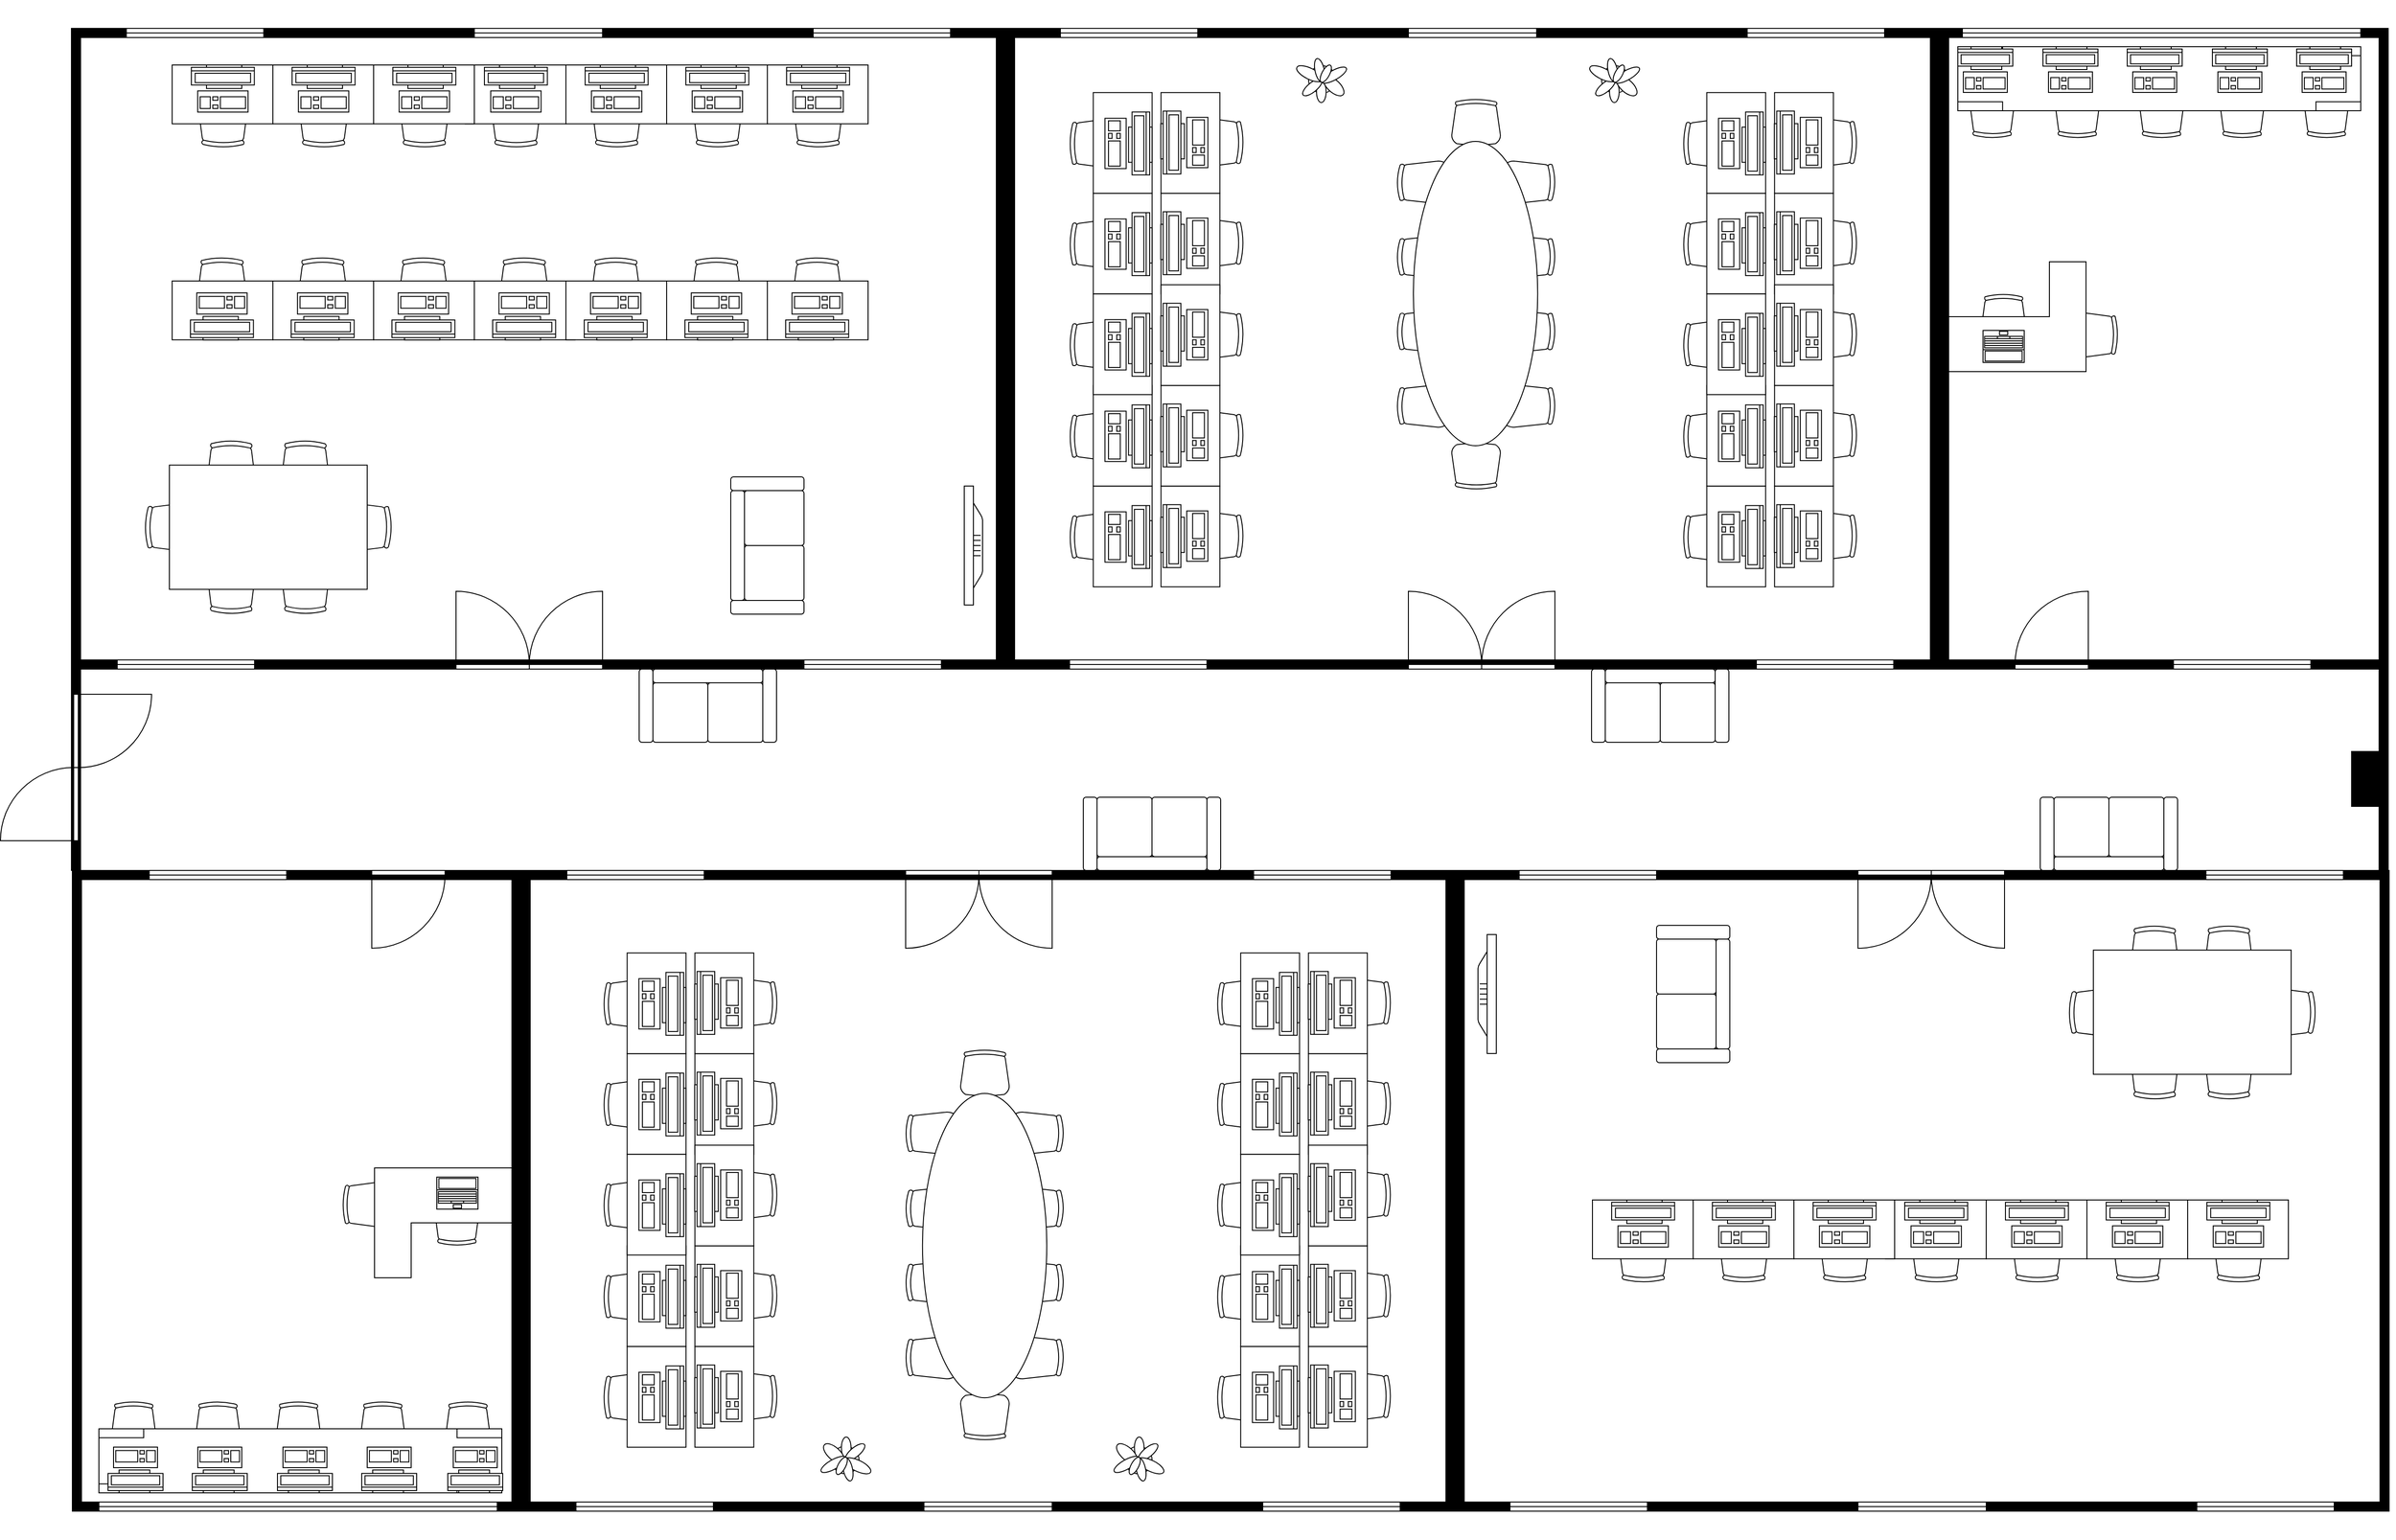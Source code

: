 <mxfile version="24.7.14">
  <diagram name="Page-1" id="099fd60b-425b-db50-ffb0-6b813814b670">
    <mxGraphModel dx="3200" dy="1536" grid="1" gridSize="10" guides="1" tooltips="1" connect="1" arrows="1" fold="1" page="1" pageScale="1" pageWidth="850" pageHeight="1100" background="none" math="0" shadow="0">
      <root>
        <mxCell id="0" />
        <mxCell id="1" parent="0" />
        <mxCell id="T2wrc5847aQcK_K5cKw8-6" value="" style="verticalLabelPosition=bottom;html=1;verticalAlign=top;align=center;shape=mxgraph.floorplan.wall;fillColor=strokeColor;direction=south;" parent="1" vertex="1">
          <mxGeometry x="870" y="730" width="10" height="220" as="geometry" />
        </mxCell>
        <mxCell id="T2wrc5847aQcK_K5cKw8-7" value="" style="verticalLabelPosition=bottom;html=1;verticalAlign=top;align=center;shape=mxgraph.floorplan.doorOpposing;dx=0.5;rotation=90;" parent="1" vertex="1">
          <mxGeometry x="795" y="755" width="160" height="165" as="geometry" />
        </mxCell>
        <mxCell id="T2wrc5847aQcK_K5cKw8-8" value="" style="verticalLabelPosition=bottom;html=1;verticalAlign=top;align=center;shape=mxgraph.floorplan.wall;fillColor=strokeColor;direction=south;" parent="1" vertex="1">
          <mxGeometry x="3390" y="730" width="10" height="220" as="geometry" />
        </mxCell>
        <mxCell id="T2wrc5847aQcK_K5cKw8-100" value="" style="group" parent="1" vertex="1" connectable="0">
          <mxGeometry x="870" width="2537.5" height="810" as="geometry" />
        </mxCell>
        <mxCell id="6rJ3dqAOyppBYMV4962v-83" value="" style="group" parent="T2wrc5847aQcK_K5cKw8-100" vertex="1" connectable="0">
          <mxGeometry width="1020" height="810" as="geometry" />
        </mxCell>
        <mxCell id="6rJ3dqAOyppBYMV4962v-54" value="" style="verticalLabelPosition=bottom;html=1;verticalAlign=top;align=center;shape=mxgraph.floorplan.room;fillColor=strokeColor;" parent="6rJ3dqAOyppBYMV4962v-83" vertex="1">
          <mxGeometry y="30" width="1020" height="700" as="geometry" />
        </mxCell>
        <mxCell id="6rJ3dqAOyppBYMV4962v-65" value="" style="verticalLabelPosition=bottom;html=1;verticalAlign=top;align=center;shape=mxgraph.floorplan.window;flipH=1;" parent="6rJ3dqAOyppBYMV4962v-83" vertex="1">
          <mxGeometry x="60" width="150" height="70" as="geometry" />
        </mxCell>
        <mxCell id="6rJ3dqAOyppBYMV4962v-66" value="" style="verticalLabelPosition=bottom;html=1;verticalAlign=top;align=center;shape=mxgraph.floorplan.window;flipH=1;" parent="6rJ3dqAOyppBYMV4962v-83" vertex="1">
          <mxGeometry x="440" width="140" height="70" as="geometry" />
        </mxCell>
        <mxCell id="6rJ3dqAOyppBYMV4962v-67" value="" style="verticalLabelPosition=bottom;html=1;verticalAlign=top;align=center;shape=mxgraph.floorplan.window;flipH=1;" parent="6rJ3dqAOyppBYMV4962v-83" vertex="1">
          <mxGeometry x="810" width="150" height="70" as="geometry" />
        </mxCell>
        <mxCell id="6rJ3dqAOyppBYMV4962v-68" value="" style="verticalLabelPosition=bottom;html=1;verticalAlign=top;align=center;shape=mxgraph.floorplan.window;flipH=1;" parent="6rJ3dqAOyppBYMV4962v-83" vertex="1">
          <mxGeometry x="50" y="690" width="150" height="70" as="geometry" />
        </mxCell>
        <mxCell id="6rJ3dqAOyppBYMV4962v-70" value="" style="verticalLabelPosition=bottom;html=1;verticalAlign=top;align=center;shape=mxgraph.floorplan.window;flipH=1;" parent="6rJ3dqAOyppBYMV4962v-83" vertex="1">
          <mxGeometry x="800" y="690" width="150" height="70" as="geometry" />
        </mxCell>
        <mxCell id="6rJ3dqAOyppBYMV4962v-71" value="" style="verticalLabelPosition=bottom;html=1;verticalAlign=top;align=center;shape=mxgraph.floorplan.doorDouble;aspect=fixed;direction=west;" parent="6rJ3dqAOyppBYMV4962v-83" vertex="1">
          <mxGeometry x="420" y="645" width="160" height="85" as="geometry" />
        </mxCell>
        <mxCell id="6rJ3dqAOyppBYMV4962v-72" value="" style="verticalLabelPosition=bottom;html=1;verticalAlign=top;align=center;shape=mxgraph.floorplan.couch;direction=south;rotation=-180;" parent="6rJ3dqAOyppBYMV4962v-83" vertex="1">
          <mxGeometry x="720" y="520" width="80" height="150" as="geometry" />
        </mxCell>
        <mxCell id="T2wrc5847aQcK_K5cKw8-193" value="" style="verticalLabelPosition=bottom;html=1;verticalAlign=top;align=center;shape=mxgraph.floorplan.couch;" parent="6rJ3dqAOyppBYMV4962v-83" vertex="1">
          <mxGeometry x="620" y="730" width="150" height="80" as="geometry" />
        </mxCell>
        <mxCell id="M42i8qG27HwLy9TlENDX-54" value="" style="group;rotation=-180;" vertex="1" connectable="0" parent="6rJ3dqAOyppBYMV4962v-83">
          <mxGeometry x="110" y="280" width="760" height="90" as="geometry" />
        </mxCell>
        <mxCell id="M42i8qG27HwLy9TlENDX-55" value="" style="group;rotation=-360;" vertex="1" connectable="0" parent="M42i8qG27HwLy9TlENDX-54">
          <mxGeometry x="540" width="110" height="90" as="geometry" />
        </mxCell>
        <mxCell id="M42i8qG27HwLy9TlENDX-56" value="" style="verticalLabelPosition=bottom;html=1;verticalAlign=top;align=center;shape=mxgraph.floorplan.office_chair;shadow=0;rotation=-360;" vertex="1" parent="M42i8qG27HwLy9TlENDX-55">
          <mxGeometry x="27" width="55" height="55.286" as="geometry" />
        </mxCell>
        <mxCell id="M42i8qG27HwLy9TlENDX-57" value="" style="group;rotation=-180;" vertex="1" connectable="0" parent="M42i8qG27HwLy9TlENDX-55">
          <mxGeometry y="26" width="110" height="64.286" as="geometry" />
        </mxCell>
        <mxCell id="M42i8qG27HwLy9TlENDX-58" value="" style="shape=rect;shadow=0;html=1;rotation=-360;" vertex="1" parent="M42i8qG27HwLy9TlENDX-57">
          <mxGeometry width="110" height="64.286" as="geometry" />
        </mxCell>
        <mxCell id="M42i8qG27HwLy9TlENDX-59" value="" style="verticalLabelPosition=bottom;html=1;verticalAlign=top;align=center;shape=mxgraph.floorplan.workstation;shadow=0;flipV=1;rotation=-360;" vertex="1" parent="M42i8qG27HwLy9TlENDX-57">
          <mxGeometry x="20" y="13" width="68.75" height="51.429" as="geometry" />
        </mxCell>
        <mxCell id="M42i8qG27HwLy9TlENDX-60" value="" style="group;rotation=-360;" vertex="1" connectable="0" parent="M42i8qG27HwLy9TlENDX-54">
          <mxGeometry x="330" width="110" height="90" as="geometry" />
        </mxCell>
        <mxCell id="M42i8qG27HwLy9TlENDX-61" value="" style="verticalLabelPosition=bottom;html=1;verticalAlign=top;align=center;shape=mxgraph.floorplan.office_chair;shadow=0;rotation=-360;" vertex="1" parent="M42i8qG27HwLy9TlENDX-60">
          <mxGeometry x="27" width="55" height="55.286" as="geometry" />
        </mxCell>
        <mxCell id="M42i8qG27HwLy9TlENDX-62" value="" style="shape=rect;shadow=0;html=1;rotation=-360;" vertex="1" parent="M42i8qG27HwLy9TlENDX-60">
          <mxGeometry y="26" width="110" height="64.286" as="geometry" />
        </mxCell>
        <mxCell id="M42i8qG27HwLy9TlENDX-63" value="" style="verticalLabelPosition=bottom;html=1;verticalAlign=top;align=center;shape=mxgraph.floorplan.workstation;shadow=0;flipV=1;rotation=-360;" vertex="1" parent="M42i8qG27HwLy9TlENDX-60">
          <mxGeometry x="20" y="39" width="68.75" height="51.429" as="geometry" />
        </mxCell>
        <mxCell id="M42i8qG27HwLy9TlENDX-64" value="" style="group;rotation=-360;" vertex="1" connectable="0" parent="M42i8qG27HwLy9TlENDX-54">
          <mxGeometry x="650" width="110" height="90" as="geometry" />
        </mxCell>
        <mxCell id="M42i8qG27HwLy9TlENDX-65" value="" style="verticalLabelPosition=bottom;html=1;verticalAlign=top;align=center;shape=mxgraph.floorplan.office_chair;shadow=0;rotation=-360;" vertex="1" parent="M42i8qG27HwLy9TlENDX-64">
          <mxGeometry x="27" width="55" height="55.286" as="geometry" />
        </mxCell>
        <mxCell id="M42i8qG27HwLy9TlENDX-66" value="" style="shape=rect;shadow=0;html=1;rotation=-360;" vertex="1" parent="M42i8qG27HwLy9TlENDX-64">
          <mxGeometry y="26" width="110" height="64.286" as="geometry" />
        </mxCell>
        <mxCell id="M42i8qG27HwLy9TlENDX-67" value="" style="verticalLabelPosition=bottom;html=1;verticalAlign=top;align=center;shape=mxgraph.floorplan.workstation;shadow=0;flipV=1;rotation=-360;" vertex="1" parent="M42i8qG27HwLy9TlENDX-64">
          <mxGeometry x="20" y="39" width="68.75" height="51.429" as="geometry" />
        </mxCell>
        <mxCell id="M42i8qG27HwLy9TlENDX-68" value="" style="group;rotation=-360;" vertex="1" connectable="0" parent="M42i8qG27HwLy9TlENDX-54">
          <mxGeometry x="110" width="110" height="90" as="geometry" />
        </mxCell>
        <mxCell id="M42i8qG27HwLy9TlENDX-69" value="" style="verticalLabelPosition=bottom;html=1;verticalAlign=top;align=center;shape=mxgraph.floorplan.office_chair;shadow=0;rotation=-360;" vertex="1" parent="M42i8qG27HwLy9TlENDX-68">
          <mxGeometry x="27" width="55" height="55.286" as="geometry" />
        </mxCell>
        <mxCell id="M42i8qG27HwLy9TlENDX-70" value="" style="shape=rect;shadow=0;html=1;rotation=-360;" vertex="1" parent="M42i8qG27HwLy9TlENDX-68">
          <mxGeometry y="26" width="110" height="64.286" as="geometry" />
        </mxCell>
        <mxCell id="M42i8qG27HwLy9TlENDX-71" value="" style="verticalLabelPosition=bottom;html=1;verticalAlign=top;align=center;shape=mxgraph.floorplan.workstation;shadow=0;flipV=1;rotation=-360;" vertex="1" parent="M42i8qG27HwLy9TlENDX-68">
          <mxGeometry x="20" y="39" width="68.75" height="51.429" as="geometry" />
        </mxCell>
        <mxCell id="M42i8qG27HwLy9TlENDX-72" value="" style="group;rotation=-360;" vertex="1" connectable="0" parent="M42i8qG27HwLy9TlENDX-54">
          <mxGeometry width="110" height="90" as="geometry" />
        </mxCell>
        <mxCell id="M42i8qG27HwLy9TlENDX-73" value="" style="verticalLabelPosition=bottom;html=1;verticalAlign=top;align=center;shape=mxgraph.floorplan.office_chair;shadow=0;rotation=-360;" vertex="1" parent="M42i8qG27HwLy9TlENDX-72">
          <mxGeometry x="27" width="55" height="55.286" as="geometry" />
        </mxCell>
        <mxCell id="M42i8qG27HwLy9TlENDX-74" value="" style="shape=rect;shadow=0;html=1;rotation=-360;" vertex="1" parent="M42i8qG27HwLy9TlENDX-72">
          <mxGeometry y="26" width="110" height="64.286" as="geometry" />
        </mxCell>
        <mxCell id="M42i8qG27HwLy9TlENDX-75" value="" style="verticalLabelPosition=bottom;html=1;verticalAlign=top;align=center;shape=mxgraph.floorplan.workstation;shadow=0;flipV=1;rotation=-360;" vertex="1" parent="M42i8qG27HwLy9TlENDX-72">
          <mxGeometry x="20" y="39" width="68.75" height="51.429" as="geometry" />
        </mxCell>
        <mxCell id="M42i8qG27HwLy9TlENDX-76" value="" style="group;rotation=-360;" vertex="1" connectable="0" parent="M42i8qG27HwLy9TlENDX-54">
          <mxGeometry x="430" width="110" height="90" as="geometry" />
        </mxCell>
        <mxCell id="M42i8qG27HwLy9TlENDX-77" value="" style="verticalLabelPosition=bottom;html=1;verticalAlign=top;align=center;shape=mxgraph.floorplan.office_chair;shadow=0;rotation=-360;" vertex="1" parent="M42i8qG27HwLy9TlENDX-76">
          <mxGeometry x="27" width="55" height="55.286" as="geometry" />
        </mxCell>
        <mxCell id="M42i8qG27HwLy9TlENDX-78" value="" style="shape=rect;shadow=0;html=1;rotation=-360;" vertex="1" parent="M42i8qG27HwLy9TlENDX-76">
          <mxGeometry y="26" width="110" height="64.286" as="geometry" />
        </mxCell>
        <mxCell id="M42i8qG27HwLy9TlENDX-79" value="" style="verticalLabelPosition=bottom;html=1;verticalAlign=top;align=center;shape=mxgraph.floorplan.workstation;shadow=0;flipV=1;rotation=-360;" vertex="1" parent="M42i8qG27HwLy9TlENDX-76">
          <mxGeometry x="20" y="39" width="68.75" height="51.429" as="geometry" />
        </mxCell>
        <mxCell id="M42i8qG27HwLy9TlENDX-80" value="" style="group;rotation=-360;" vertex="1" connectable="0" parent="M42i8qG27HwLy9TlENDX-54">
          <mxGeometry x="220" width="110" height="90" as="geometry" />
        </mxCell>
        <mxCell id="M42i8qG27HwLy9TlENDX-81" value="" style="verticalLabelPosition=bottom;html=1;verticalAlign=top;align=center;shape=mxgraph.floorplan.office_chair;shadow=0;rotation=-360;" vertex="1" parent="M42i8qG27HwLy9TlENDX-80">
          <mxGeometry x="27" width="55" height="55.286" as="geometry" />
        </mxCell>
        <mxCell id="M42i8qG27HwLy9TlENDX-82" value="" style="shape=rect;shadow=0;html=1;rotation=-360;" vertex="1" parent="M42i8qG27HwLy9TlENDX-80">
          <mxGeometry y="26" width="110" height="64.286" as="geometry" />
        </mxCell>
        <mxCell id="M42i8qG27HwLy9TlENDX-83" value="" style="verticalLabelPosition=bottom;html=1;verticalAlign=top;align=center;shape=mxgraph.floorplan.workstation;shadow=0;flipV=1;rotation=-360;" vertex="1" parent="M42i8qG27HwLy9TlENDX-80">
          <mxGeometry x="20" y="39" width="68.75" height="51.429" as="geometry" />
        </mxCell>
        <mxCell id="M42i8qG27HwLy9TlENDX-90" value="" style="verticalLabelPosition=bottom;html=1;verticalAlign=top;align=center;shape=mxgraph.floorplan.flat_tv;rotation=90;" vertex="1" parent="6rJ3dqAOyppBYMV4962v-83">
          <mxGeometry x="920" y="585" width="130" height="20" as="geometry" />
        </mxCell>
        <mxCell id="M42i8qG27HwLy9TlENDX-105" value="" style="group" vertex="1" connectable="0" parent="6rJ3dqAOyppBYMV4962v-83">
          <mxGeometry x="80" y="480" width="270" height="190" as="geometry" />
        </mxCell>
        <mxCell id="M42i8qG27HwLy9TlENDX-98" value="" style="verticalLabelPosition=bottom;html=1;verticalAlign=top;align=center;shape=mxgraph.floorplan.office_chair;shadow=0;" vertex="1" parent="M42i8qG27HwLy9TlENDX-105">
          <mxGeometry x="67.5" width="54.0" height="58.357" as="geometry" />
        </mxCell>
        <mxCell id="M42i8qG27HwLy9TlENDX-99" value="" style="verticalLabelPosition=bottom;html=1;verticalAlign=top;align=center;shape=mxgraph.floorplan.office_chair;shadow=0;direction=west;" vertex="1" parent="M42i8qG27HwLy9TlENDX-105">
          <mxGeometry x="67.5" y="131.643" width="54.0" height="58.357" as="geometry" />
        </mxCell>
        <mxCell id="M42i8qG27HwLy9TlENDX-100" value="" style="verticalLabelPosition=bottom;html=1;verticalAlign=top;align=center;shape=mxgraph.floorplan.office_chair;shadow=0;direction=north;" vertex="1" parent="M42i8qG27HwLy9TlENDX-105">
          <mxGeometry y="67.857" width="58.05" height="54.286" as="geometry" />
        </mxCell>
        <mxCell id="M42i8qG27HwLy9TlENDX-101" value="" style="verticalLabelPosition=bottom;html=1;verticalAlign=top;align=center;shape=mxgraph.floorplan.office_chair;shadow=0;direction=south" vertex="1" parent="M42i8qG27HwLy9TlENDX-105">
          <mxGeometry x="211.95" y="67.857" width="58.05" height="54.286" as="geometry" />
        </mxCell>
        <mxCell id="M42i8qG27HwLy9TlENDX-102" value="" style="verticalLabelPosition=bottom;html=1;verticalAlign=top;align=center;shape=mxgraph.floorplan.office_chair;shadow=0;" vertex="1" parent="M42i8qG27HwLy9TlENDX-105">
          <mxGeometry x="148.5" width="54.0" height="58.357" as="geometry" />
        </mxCell>
        <mxCell id="M42i8qG27HwLy9TlENDX-103" value="" style="verticalLabelPosition=bottom;html=1;verticalAlign=top;align=center;shape=mxgraph.floorplan.office_chair;shadow=0;direction=west;" vertex="1" parent="M42i8qG27HwLy9TlENDX-105">
          <mxGeometry x="148.5" y="131.643" width="54.0" height="58.357" as="geometry" />
        </mxCell>
        <mxCell id="M42i8qG27HwLy9TlENDX-104" value="" style="shape=rect;shadow=0;html=1;" vertex="1" parent="M42i8qG27HwLy9TlENDX-105">
          <mxGeometry x="27.0" y="27.143" width="216.0" height="135.714" as="geometry" />
        </mxCell>
        <mxCell id="6rJ3dqAOyppBYMV4962v-84" value="" style="group;flipH=1;" parent="T2wrc5847aQcK_K5cKw8-100" vertex="1" connectable="0">
          <mxGeometry x="1020" width="1020" height="810" as="geometry" />
        </mxCell>
        <mxCell id="6rJ3dqAOyppBYMV4962v-104" value="" style="verticalLabelPosition=bottom;html=1;verticalAlign=top;align=center;shape=mxgraph.floorplan.room;fillColor=strokeColor;" parent="6rJ3dqAOyppBYMV4962v-84" vertex="1">
          <mxGeometry y="30" width="1020" height="700" as="geometry" />
        </mxCell>
        <mxCell id="6rJ3dqAOyppBYMV4962v-105" value="" style="verticalLabelPosition=bottom;html=1;verticalAlign=top;align=center;shape=mxgraph.floorplan.window;flipH=1;" parent="6rJ3dqAOyppBYMV4962v-84" vertex="1">
          <mxGeometry x="810" width="150" height="70" as="geometry" />
        </mxCell>
        <mxCell id="6rJ3dqAOyppBYMV4962v-106" value="" style="verticalLabelPosition=bottom;html=1;verticalAlign=top;align=center;shape=mxgraph.floorplan.window;flipH=1;" parent="6rJ3dqAOyppBYMV4962v-84" vertex="1">
          <mxGeometry x="440" width="140" height="70" as="geometry" />
        </mxCell>
        <mxCell id="6rJ3dqAOyppBYMV4962v-107" value="" style="verticalLabelPosition=bottom;html=1;verticalAlign=top;align=center;shape=mxgraph.floorplan.window;flipH=1;" parent="6rJ3dqAOyppBYMV4962v-84" vertex="1">
          <mxGeometry x="60" width="150" height="70" as="geometry" />
        </mxCell>
        <mxCell id="6rJ3dqAOyppBYMV4962v-108" value="" style="verticalLabelPosition=bottom;html=1;verticalAlign=top;align=center;shape=mxgraph.floorplan.window;flipH=1;" parent="6rJ3dqAOyppBYMV4962v-84" vertex="1">
          <mxGeometry x="820" y="690" width="150" height="70" as="geometry" />
        </mxCell>
        <mxCell id="6rJ3dqAOyppBYMV4962v-109" value="" style="verticalLabelPosition=bottom;html=1;verticalAlign=top;align=center;shape=mxgraph.floorplan.window;flipH=1;" parent="6rJ3dqAOyppBYMV4962v-84" vertex="1">
          <mxGeometry x="70" y="690" width="150" height="70" as="geometry" />
        </mxCell>
        <mxCell id="6rJ3dqAOyppBYMV4962v-110" value="" style="verticalLabelPosition=bottom;html=1;verticalAlign=top;align=center;shape=mxgraph.floorplan.doorDouble;aspect=fixed;direction=west;" parent="6rJ3dqAOyppBYMV4962v-84" vertex="1">
          <mxGeometry x="440" y="645" width="160" height="85" as="geometry" />
        </mxCell>
        <mxCell id="T2wrc5847aQcK_K5cKw8-196" value="" style="verticalLabelPosition=bottom;html=1;verticalAlign=top;align=center;shape=mxgraph.floorplan.couch;" parent="6rJ3dqAOyppBYMV4962v-84" vertex="1">
          <mxGeometry x="640" y="730" width="150" height="80" as="geometry" />
        </mxCell>
        <mxCell id="M42i8qG27HwLy9TlENDX-137" value="" style="group" vertex="1" connectable="0" parent="6rJ3dqAOyppBYMV4962v-84">
          <mxGeometry x="170" y="100" width="90" height="540" as="geometry" />
        </mxCell>
        <mxCell id="M42i8qG27HwLy9TlENDX-138" value="" style="group;rotation=-270;" vertex="1" connectable="0" parent="M42i8qG27HwLy9TlENDX-137">
          <mxGeometry x="-10" y="330" width="110" height="90" as="geometry" />
        </mxCell>
        <mxCell id="M42i8qG27HwLy9TlENDX-139" value="" style="verticalLabelPosition=bottom;html=1;verticalAlign=top;align=center;shape=mxgraph.floorplan.office_chair;shadow=0;rotation=-270;" vertex="1" parent="M42i8qG27HwLy9TlENDX-138">
          <mxGeometry x="45" y="17" width="55" height="55.286" as="geometry" />
        </mxCell>
        <mxCell id="M42i8qG27HwLy9TlENDX-140" value="" style="group;rotation=-90;" vertex="1" connectable="0" parent="M42i8qG27HwLy9TlENDX-138">
          <mxGeometry x="-13" y="13" width="110" height="64.286" as="geometry" />
        </mxCell>
        <mxCell id="M42i8qG27HwLy9TlENDX-141" value="" style="shape=rect;shadow=0;html=1;rotation=-270;" vertex="1" parent="M42i8qG27HwLy9TlENDX-140">
          <mxGeometry width="110" height="64.286" as="geometry" />
        </mxCell>
        <mxCell id="M42i8qG27HwLy9TlENDX-142" value="" style="verticalLabelPosition=bottom;html=1;verticalAlign=top;align=center;shape=mxgraph.floorplan.workstation;shadow=0;flipV=1;rotation=-270;" vertex="1" parent="M42i8qG27HwLy9TlENDX-140">
          <mxGeometry x="14" y="6" width="68.75" height="51.429" as="geometry" />
        </mxCell>
        <mxCell id="M42i8qG27HwLy9TlENDX-143" value="" style="group;rotation=-270;" vertex="1" connectable="0" parent="M42i8qG27HwLy9TlENDX-137">
          <mxGeometry x="-10" y="120" width="110" height="90" as="geometry" />
        </mxCell>
        <mxCell id="M42i8qG27HwLy9TlENDX-144" value="" style="verticalLabelPosition=bottom;html=1;verticalAlign=top;align=center;shape=mxgraph.floorplan.office_chair;shadow=0;rotation=-270;" vertex="1" parent="M42i8qG27HwLy9TlENDX-143">
          <mxGeometry x="45" y="17" width="55" height="55.286" as="geometry" />
        </mxCell>
        <mxCell id="M42i8qG27HwLy9TlENDX-145" value="" style="shape=rect;shadow=0;html=1;rotation=-270;" vertex="1" parent="M42i8qG27HwLy9TlENDX-143">
          <mxGeometry x="-13" y="13" width="110" height="64.286" as="geometry" />
        </mxCell>
        <mxCell id="M42i8qG27HwLy9TlENDX-146" value="" style="verticalLabelPosition=bottom;html=1;verticalAlign=top;align=center;shape=mxgraph.floorplan.workstation;shadow=0;flipV=1;rotation=-270;" vertex="1" parent="M42i8qG27HwLy9TlENDX-143">
          <mxGeometry x="1" y="19" width="68.75" height="51.429" as="geometry" />
        </mxCell>
        <mxCell id="M42i8qG27HwLy9TlENDX-147" value="" style="group;rotation=-270;" vertex="1" connectable="0" parent="M42i8qG27HwLy9TlENDX-137">
          <mxGeometry x="-10" y="440" width="110" height="90" as="geometry" />
        </mxCell>
        <mxCell id="M42i8qG27HwLy9TlENDX-148" value="" style="verticalLabelPosition=bottom;html=1;verticalAlign=top;align=center;shape=mxgraph.floorplan.office_chair;shadow=0;rotation=-270;" vertex="1" parent="M42i8qG27HwLy9TlENDX-147">
          <mxGeometry x="45" y="17" width="55" height="55.286" as="geometry" />
        </mxCell>
        <mxCell id="M42i8qG27HwLy9TlENDX-149" value="" style="shape=rect;shadow=0;html=1;rotation=-270;" vertex="1" parent="M42i8qG27HwLy9TlENDX-147">
          <mxGeometry x="-13" y="13" width="110" height="64.286" as="geometry" />
        </mxCell>
        <mxCell id="M42i8qG27HwLy9TlENDX-150" value="" style="verticalLabelPosition=bottom;html=1;verticalAlign=top;align=center;shape=mxgraph.floorplan.workstation;shadow=0;flipV=1;rotation=-270;" vertex="1" parent="M42i8qG27HwLy9TlENDX-147">
          <mxGeometry x="1" y="19" width="68.75" height="51.429" as="geometry" />
        </mxCell>
        <mxCell id="M42i8qG27HwLy9TlENDX-151" value="" style="group;rotation=-270;" vertex="1" connectable="0" parent="M42i8qG27HwLy9TlENDX-137">
          <mxGeometry x="-10" y="220" width="110" height="90" as="geometry" />
        </mxCell>
        <mxCell id="M42i8qG27HwLy9TlENDX-152" value="" style="verticalLabelPosition=bottom;html=1;verticalAlign=top;align=center;shape=mxgraph.floorplan.office_chair;shadow=0;rotation=-270;" vertex="1" parent="M42i8qG27HwLy9TlENDX-151">
          <mxGeometry x="45" y="17" width="55" height="55.286" as="geometry" />
        </mxCell>
        <mxCell id="M42i8qG27HwLy9TlENDX-153" value="" style="shape=rect;shadow=0;html=1;rotation=-270;" vertex="1" parent="M42i8qG27HwLy9TlENDX-151">
          <mxGeometry x="-13" y="13" width="110" height="64.286" as="geometry" />
        </mxCell>
        <mxCell id="M42i8qG27HwLy9TlENDX-154" value="" style="verticalLabelPosition=bottom;html=1;verticalAlign=top;align=center;shape=mxgraph.floorplan.workstation;shadow=0;flipV=1;rotation=-270;" vertex="1" parent="M42i8qG27HwLy9TlENDX-151">
          <mxGeometry x="1" y="19" width="68.75" height="51.429" as="geometry" />
        </mxCell>
        <mxCell id="M42i8qG27HwLy9TlENDX-155" value="" style="group;rotation=-270;" vertex="1" connectable="0" parent="M42i8qG27HwLy9TlENDX-137">
          <mxGeometry x="-10" y="10" width="110" height="90" as="geometry" />
        </mxCell>
        <mxCell id="M42i8qG27HwLy9TlENDX-156" value="" style="verticalLabelPosition=bottom;html=1;verticalAlign=top;align=center;shape=mxgraph.floorplan.office_chair;shadow=0;rotation=-270;" vertex="1" parent="M42i8qG27HwLy9TlENDX-155">
          <mxGeometry x="45" y="17" width="55" height="55.286" as="geometry" />
        </mxCell>
        <mxCell id="M42i8qG27HwLy9TlENDX-157" value="" style="shape=rect;shadow=0;html=1;rotation=-270;" vertex="1" parent="M42i8qG27HwLy9TlENDX-155">
          <mxGeometry x="-13" y="13" width="110" height="64.286" as="geometry" />
        </mxCell>
        <mxCell id="M42i8qG27HwLy9TlENDX-158" value="" style="verticalLabelPosition=bottom;html=1;verticalAlign=top;align=center;shape=mxgraph.floorplan.workstation;shadow=0;flipV=1;rotation=-270;" vertex="1" parent="M42i8qG27HwLy9TlENDX-155">
          <mxGeometry x="1" y="19" width="68.75" height="51.429" as="geometry" />
        </mxCell>
        <mxCell id="M42i8qG27HwLy9TlENDX-160" value="" style="group;rotation=-180;" vertex="1" connectable="0" parent="6rJ3dqAOyppBYMV4962v-84">
          <mxGeometry x="70" y="100" width="90" height="540" as="geometry" />
        </mxCell>
        <mxCell id="M42i8qG27HwLy9TlENDX-161" value="" style="group;rotation=-450;" vertex="1" connectable="0" parent="M42i8qG27HwLy9TlENDX-160">
          <mxGeometry x="-10" y="120" width="110" height="90" as="geometry" />
        </mxCell>
        <mxCell id="M42i8qG27HwLy9TlENDX-162" value="" style="verticalLabelPosition=bottom;html=1;verticalAlign=top;align=center;shape=mxgraph.floorplan.office_chair;shadow=0;rotation=-450;" vertex="1" parent="M42i8qG27HwLy9TlENDX-161">
          <mxGeometry x="10" y="18" width="55" height="55.286" as="geometry" />
        </mxCell>
        <mxCell id="M42i8qG27HwLy9TlENDX-163" value="" style="group;rotation=-270;" vertex="1" connectable="0" parent="M42i8qG27HwLy9TlENDX-161">
          <mxGeometry x="13" y="13" width="110" height="64.286" as="geometry" />
        </mxCell>
        <mxCell id="M42i8qG27HwLy9TlENDX-164" value="" style="shape=rect;shadow=0;html=1;rotation=-450;" vertex="1" parent="M42i8qG27HwLy9TlENDX-163">
          <mxGeometry width="110" height="64.286" as="geometry" />
        </mxCell>
        <mxCell id="M42i8qG27HwLy9TlENDX-165" value="" style="verticalLabelPosition=bottom;html=1;verticalAlign=top;align=center;shape=mxgraph.floorplan.workstation;shadow=0;flipV=1;rotation=-450;" vertex="1" parent="M42i8qG27HwLy9TlENDX-163">
          <mxGeometry x="27" y="7" width="68.75" height="51.429" as="geometry" />
        </mxCell>
        <mxCell id="M42i8qG27HwLy9TlENDX-166" value="" style="group;rotation=-450;" vertex="1" connectable="0" parent="M42i8qG27HwLy9TlENDX-160">
          <mxGeometry x="-10" y="330" width="110" height="90" as="geometry" />
        </mxCell>
        <mxCell id="M42i8qG27HwLy9TlENDX-167" value="" style="verticalLabelPosition=bottom;html=1;verticalAlign=top;align=center;shape=mxgraph.floorplan.office_chair;shadow=0;rotation=-450;" vertex="1" parent="M42i8qG27HwLy9TlENDX-166">
          <mxGeometry x="10" y="18" width="55" height="55.286" as="geometry" />
        </mxCell>
        <mxCell id="M42i8qG27HwLy9TlENDX-168" value="" style="shape=rect;shadow=0;html=1;rotation=-450;" vertex="1" parent="M42i8qG27HwLy9TlENDX-166">
          <mxGeometry x="13" y="13" width="110" height="64.286" as="geometry" />
        </mxCell>
        <mxCell id="M42i8qG27HwLy9TlENDX-169" value="" style="verticalLabelPosition=bottom;html=1;verticalAlign=top;align=center;shape=mxgraph.floorplan.workstation;shadow=0;flipV=1;rotation=-450;" vertex="1" parent="M42i8qG27HwLy9TlENDX-166">
          <mxGeometry x="40" y="20" width="68.75" height="51.429" as="geometry" />
        </mxCell>
        <mxCell id="M42i8qG27HwLy9TlENDX-170" value="" style="group;rotation=-450;" vertex="1" connectable="0" parent="M42i8qG27HwLy9TlENDX-160">
          <mxGeometry x="-10" y="10" width="110" height="90" as="geometry" />
        </mxCell>
        <mxCell id="M42i8qG27HwLy9TlENDX-171" value="" style="verticalLabelPosition=bottom;html=1;verticalAlign=top;align=center;shape=mxgraph.floorplan.office_chair;shadow=0;rotation=-450;" vertex="1" parent="M42i8qG27HwLy9TlENDX-170">
          <mxGeometry x="10" y="18" width="55" height="55.286" as="geometry" />
        </mxCell>
        <mxCell id="M42i8qG27HwLy9TlENDX-172" value="" style="shape=rect;shadow=0;html=1;rotation=-450;" vertex="1" parent="M42i8qG27HwLy9TlENDX-170">
          <mxGeometry x="13" y="13" width="110" height="64.286" as="geometry" />
        </mxCell>
        <mxCell id="M42i8qG27HwLy9TlENDX-173" value="" style="verticalLabelPosition=bottom;html=1;verticalAlign=top;align=center;shape=mxgraph.floorplan.workstation;shadow=0;flipV=1;rotation=-450;" vertex="1" parent="M42i8qG27HwLy9TlENDX-170">
          <mxGeometry x="40" y="20" width="68.75" height="51.429" as="geometry" />
        </mxCell>
        <mxCell id="M42i8qG27HwLy9TlENDX-174" value="" style="group;rotation=-450;" vertex="1" connectable="0" parent="M42i8qG27HwLy9TlENDX-160">
          <mxGeometry x="-10" y="230" width="110" height="90" as="geometry" />
        </mxCell>
        <mxCell id="M42i8qG27HwLy9TlENDX-175" value="" style="verticalLabelPosition=bottom;html=1;verticalAlign=top;align=center;shape=mxgraph.floorplan.office_chair;shadow=0;rotation=-450;" vertex="1" parent="M42i8qG27HwLy9TlENDX-174">
          <mxGeometry x="10" y="18" width="55" height="55.286" as="geometry" />
        </mxCell>
        <mxCell id="M42i8qG27HwLy9TlENDX-176" value="" style="shape=rect;shadow=0;html=1;rotation=-450;" vertex="1" parent="M42i8qG27HwLy9TlENDX-174">
          <mxGeometry x="13" y="13" width="110" height="64.286" as="geometry" />
        </mxCell>
        <mxCell id="M42i8qG27HwLy9TlENDX-177" value="" style="verticalLabelPosition=bottom;html=1;verticalAlign=top;align=center;shape=mxgraph.floorplan.workstation;shadow=0;flipV=1;rotation=-450;" vertex="1" parent="M42i8qG27HwLy9TlENDX-174">
          <mxGeometry x="40" y="20" width="68.75" height="51.429" as="geometry" />
        </mxCell>
        <mxCell id="M42i8qG27HwLy9TlENDX-178" value="" style="group;rotation=-450;" vertex="1" connectable="0" parent="M42i8qG27HwLy9TlENDX-160">
          <mxGeometry x="-10" y="440" width="110" height="90" as="geometry" />
        </mxCell>
        <mxCell id="M42i8qG27HwLy9TlENDX-179" value="" style="verticalLabelPosition=bottom;html=1;verticalAlign=top;align=center;shape=mxgraph.floorplan.office_chair;shadow=0;rotation=-450;" vertex="1" parent="M42i8qG27HwLy9TlENDX-178">
          <mxGeometry x="10" y="18" width="55" height="55.286" as="geometry" />
        </mxCell>
        <mxCell id="M42i8qG27HwLy9TlENDX-180" value="" style="shape=rect;shadow=0;html=1;rotation=-450;" vertex="1" parent="M42i8qG27HwLy9TlENDX-178">
          <mxGeometry x="13" y="13" width="110" height="64.286" as="geometry" />
        </mxCell>
        <mxCell id="M42i8qG27HwLy9TlENDX-181" value="" style="verticalLabelPosition=bottom;html=1;verticalAlign=top;align=center;shape=mxgraph.floorplan.workstation;shadow=0;flipV=1;rotation=-450;" vertex="1" parent="M42i8qG27HwLy9TlENDX-178">
          <mxGeometry x="40" y="20" width="68.75" height="51.429" as="geometry" />
        </mxCell>
        <mxCell id="M42i8qG27HwLy9TlENDX-182" value="" style="group" vertex="1" connectable="0" parent="6rJ3dqAOyppBYMV4962v-84">
          <mxGeometry x="840" y="100" width="90" height="540" as="geometry" />
        </mxCell>
        <mxCell id="M42i8qG27HwLy9TlENDX-183" value="" style="group;rotation=-270;" vertex="1" connectable="0" parent="M42i8qG27HwLy9TlENDX-182">
          <mxGeometry x="-10" y="330" width="110" height="90" as="geometry" />
        </mxCell>
        <mxCell id="M42i8qG27HwLy9TlENDX-184" value="" style="verticalLabelPosition=bottom;html=1;verticalAlign=top;align=center;shape=mxgraph.floorplan.office_chair;shadow=0;rotation=-270;" vertex="1" parent="M42i8qG27HwLy9TlENDX-183">
          <mxGeometry x="45" y="17" width="55" height="55.286" as="geometry" />
        </mxCell>
        <mxCell id="M42i8qG27HwLy9TlENDX-185" value="" style="group;rotation=-90;" vertex="1" connectable="0" parent="M42i8qG27HwLy9TlENDX-183">
          <mxGeometry x="-13" y="13" width="110" height="64.286" as="geometry" />
        </mxCell>
        <mxCell id="M42i8qG27HwLy9TlENDX-186" value="" style="shape=rect;shadow=0;html=1;rotation=-270;" vertex="1" parent="M42i8qG27HwLy9TlENDX-185">
          <mxGeometry width="110" height="64.286" as="geometry" />
        </mxCell>
        <mxCell id="M42i8qG27HwLy9TlENDX-187" value="" style="verticalLabelPosition=bottom;html=1;verticalAlign=top;align=center;shape=mxgraph.floorplan.workstation;shadow=0;flipV=1;rotation=-270;" vertex="1" parent="M42i8qG27HwLy9TlENDX-185">
          <mxGeometry x="14" y="6" width="68.75" height="51.429" as="geometry" />
        </mxCell>
        <mxCell id="M42i8qG27HwLy9TlENDX-188" value="" style="group;rotation=-270;" vertex="1" connectable="0" parent="M42i8qG27HwLy9TlENDX-182">
          <mxGeometry x="-10" y="120" width="110" height="90" as="geometry" />
        </mxCell>
        <mxCell id="M42i8qG27HwLy9TlENDX-189" value="" style="verticalLabelPosition=bottom;html=1;verticalAlign=top;align=center;shape=mxgraph.floorplan.office_chair;shadow=0;rotation=-270;" vertex="1" parent="M42i8qG27HwLy9TlENDX-188">
          <mxGeometry x="45" y="17" width="55" height="55.286" as="geometry" />
        </mxCell>
        <mxCell id="M42i8qG27HwLy9TlENDX-190" value="" style="shape=rect;shadow=0;html=1;rotation=-270;" vertex="1" parent="M42i8qG27HwLy9TlENDX-188">
          <mxGeometry x="-13" y="13" width="110" height="64.286" as="geometry" />
        </mxCell>
        <mxCell id="M42i8qG27HwLy9TlENDX-191" value="" style="verticalLabelPosition=bottom;html=1;verticalAlign=top;align=center;shape=mxgraph.floorplan.workstation;shadow=0;flipV=1;rotation=-270;" vertex="1" parent="M42i8qG27HwLy9TlENDX-188">
          <mxGeometry x="1" y="19" width="68.75" height="51.429" as="geometry" />
        </mxCell>
        <mxCell id="M42i8qG27HwLy9TlENDX-192" value="" style="group;rotation=-270;" vertex="1" connectable="0" parent="M42i8qG27HwLy9TlENDX-182">
          <mxGeometry x="-10" y="440" width="110" height="90" as="geometry" />
        </mxCell>
        <mxCell id="M42i8qG27HwLy9TlENDX-193" value="" style="verticalLabelPosition=bottom;html=1;verticalAlign=top;align=center;shape=mxgraph.floorplan.office_chair;shadow=0;rotation=-270;" vertex="1" parent="M42i8qG27HwLy9TlENDX-192">
          <mxGeometry x="45" y="17" width="55" height="55.286" as="geometry" />
        </mxCell>
        <mxCell id="M42i8qG27HwLy9TlENDX-194" value="" style="shape=rect;shadow=0;html=1;rotation=-270;" vertex="1" parent="M42i8qG27HwLy9TlENDX-192">
          <mxGeometry x="-13" y="13" width="110" height="64.286" as="geometry" />
        </mxCell>
        <mxCell id="M42i8qG27HwLy9TlENDX-195" value="" style="verticalLabelPosition=bottom;html=1;verticalAlign=top;align=center;shape=mxgraph.floorplan.workstation;shadow=0;flipV=1;rotation=-270;" vertex="1" parent="M42i8qG27HwLy9TlENDX-192">
          <mxGeometry x="1" y="19" width="68.75" height="51.429" as="geometry" />
        </mxCell>
        <mxCell id="M42i8qG27HwLy9TlENDX-196" value="" style="group;rotation=-270;" vertex="1" connectable="0" parent="M42i8qG27HwLy9TlENDX-182">
          <mxGeometry x="-10" y="220" width="110" height="90" as="geometry" />
        </mxCell>
        <mxCell id="M42i8qG27HwLy9TlENDX-197" value="" style="verticalLabelPosition=bottom;html=1;verticalAlign=top;align=center;shape=mxgraph.floorplan.office_chair;shadow=0;rotation=-270;" vertex="1" parent="M42i8qG27HwLy9TlENDX-196">
          <mxGeometry x="45" y="17" width="55" height="55.286" as="geometry" />
        </mxCell>
        <mxCell id="M42i8qG27HwLy9TlENDX-198" value="" style="shape=rect;shadow=0;html=1;rotation=-270;" vertex="1" parent="M42i8qG27HwLy9TlENDX-196">
          <mxGeometry x="-13" y="13" width="110" height="64.286" as="geometry" />
        </mxCell>
        <mxCell id="M42i8qG27HwLy9TlENDX-199" value="" style="verticalLabelPosition=bottom;html=1;verticalAlign=top;align=center;shape=mxgraph.floorplan.workstation;shadow=0;flipV=1;rotation=-270;" vertex="1" parent="M42i8qG27HwLy9TlENDX-196">
          <mxGeometry x="1" y="19" width="68.75" height="51.429" as="geometry" />
        </mxCell>
        <mxCell id="M42i8qG27HwLy9TlENDX-200" value="" style="group;rotation=-270;" vertex="1" connectable="0" parent="M42i8qG27HwLy9TlENDX-182">
          <mxGeometry x="-10" y="10" width="110" height="90" as="geometry" />
        </mxCell>
        <mxCell id="M42i8qG27HwLy9TlENDX-201" value="" style="verticalLabelPosition=bottom;html=1;verticalAlign=top;align=center;shape=mxgraph.floorplan.office_chair;shadow=0;rotation=-270;" vertex="1" parent="M42i8qG27HwLy9TlENDX-200">
          <mxGeometry x="45" y="17" width="55" height="55.286" as="geometry" />
        </mxCell>
        <mxCell id="M42i8qG27HwLy9TlENDX-202" value="" style="shape=rect;shadow=0;html=1;rotation=-270;" vertex="1" parent="M42i8qG27HwLy9TlENDX-200">
          <mxGeometry x="-13" y="13" width="110" height="64.286" as="geometry" />
        </mxCell>
        <mxCell id="M42i8qG27HwLy9TlENDX-203" value="" style="verticalLabelPosition=bottom;html=1;verticalAlign=top;align=center;shape=mxgraph.floorplan.workstation;shadow=0;flipV=1;rotation=-270;" vertex="1" parent="M42i8qG27HwLy9TlENDX-200">
          <mxGeometry x="1" y="19" width="68.75" height="51.429" as="geometry" />
        </mxCell>
        <mxCell id="M42i8qG27HwLy9TlENDX-204" value="" style="group;rotation=-180;" vertex="1" connectable="0" parent="6rJ3dqAOyppBYMV4962v-84">
          <mxGeometry x="740" y="100" width="90" height="540" as="geometry" />
        </mxCell>
        <mxCell id="M42i8qG27HwLy9TlENDX-205" value="" style="group;rotation=-450;" vertex="1" connectable="0" parent="M42i8qG27HwLy9TlENDX-204">
          <mxGeometry x="-10" y="120" width="110" height="90" as="geometry" />
        </mxCell>
        <mxCell id="M42i8qG27HwLy9TlENDX-206" value="" style="verticalLabelPosition=bottom;html=1;verticalAlign=top;align=center;shape=mxgraph.floorplan.office_chair;shadow=0;rotation=-450;" vertex="1" parent="M42i8qG27HwLy9TlENDX-205">
          <mxGeometry x="10" y="18" width="55" height="55.286" as="geometry" />
        </mxCell>
        <mxCell id="M42i8qG27HwLy9TlENDX-207" value="" style="group;rotation=-270;" vertex="1" connectable="0" parent="M42i8qG27HwLy9TlENDX-205">
          <mxGeometry x="13" y="13" width="110" height="64.286" as="geometry" />
        </mxCell>
        <mxCell id="M42i8qG27HwLy9TlENDX-208" value="" style="shape=rect;shadow=0;html=1;rotation=-450;" vertex="1" parent="M42i8qG27HwLy9TlENDX-207">
          <mxGeometry width="110" height="64.286" as="geometry" />
        </mxCell>
        <mxCell id="M42i8qG27HwLy9TlENDX-209" value="" style="verticalLabelPosition=bottom;html=1;verticalAlign=top;align=center;shape=mxgraph.floorplan.workstation;shadow=0;flipV=1;rotation=-450;" vertex="1" parent="M42i8qG27HwLy9TlENDX-207">
          <mxGeometry x="27" y="7" width="68.75" height="51.429" as="geometry" />
        </mxCell>
        <mxCell id="M42i8qG27HwLy9TlENDX-210" value="" style="group;rotation=-450;" vertex="1" connectable="0" parent="M42i8qG27HwLy9TlENDX-204">
          <mxGeometry x="-10" y="330" width="110" height="90" as="geometry" />
        </mxCell>
        <mxCell id="M42i8qG27HwLy9TlENDX-211" value="" style="verticalLabelPosition=bottom;html=1;verticalAlign=top;align=center;shape=mxgraph.floorplan.office_chair;shadow=0;rotation=-450;" vertex="1" parent="M42i8qG27HwLy9TlENDX-210">
          <mxGeometry x="10" y="18" width="55" height="55.286" as="geometry" />
        </mxCell>
        <mxCell id="M42i8qG27HwLy9TlENDX-212" value="" style="shape=rect;shadow=0;html=1;rotation=-450;" vertex="1" parent="M42i8qG27HwLy9TlENDX-210">
          <mxGeometry x="13" y="13" width="110" height="64.286" as="geometry" />
        </mxCell>
        <mxCell id="M42i8qG27HwLy9TlENDX-213" value="" style="verticalLabelPosition=bottom;html=1;verticalAlign=top;align=center;shape=mxgraph.floorplan.workstation;shadow=0;flipV=1;rotation=-450;" vertex="1" parent="M42i8qG27HwLy9TlENDX-210">
          <mxGeometry x="40" y="20" width="68.75" height="51.429" as="geometry" />
        </mxCell>
        <mxCell id="M42i8qG27HwLy9TlENDX-214" value="" style="group;rotation=-450;" vertex="1" connectable="0" parent="M42i8qG27HwLy9TlENDX-204">
          <mxGeometry x="-10" y="10" width="110" height="90" as="geometry" />
        </mxCell>
        <mxCell id="M42i8qG27HwLy9TlENDX-215" value="" style="verticalLabelPosition=bottom;html=1;verticalAlign=top;align=center;shape=mxgraph.floorplan.office_chair;shadow=0;rotation=-450;" vertex="1" parent="M42i8qG27HwLy9TlENDX-214">
          <mxGeometry x="10" y="18" width="55" height="55.286" as="geometry" />
        </mxCell>
        <mxCell id="M42i8qG27HwLy9TlENDX-216" value="" style="shape=rect;shadow=0;html=1;rotation=-450;" vertex="1" parent="M42i8qG27HwLy9TlENDX-214">
          <mxGeometry x="13" y="13" width="110" height="64.286" as="geometry" />
        </mxCell>
        <mxCell id="M42i8qG27HwLy9TlENDX-217" value="" style="verticalLabelPosition=bottom;html=1;verticalAlign=top;align=center;shape=mxgraph.floorplan.workstation;shadow=0;flipV=1;rotation=-450;" vertex="1" parent="M42i8qG27HwLy9TlENDX-214">
          <mxGeometry x="40" y="20" width="68.75" height="51.429" as="geometry" />
        </mxCell>
        <mxCell id="M42i8qG27HwLy9TlENDX-218" value="" style="group;rotation=-450;" vertex="1" connectable="0" parent="M42i8qG27HwLy9TlENDX-204">
          <mxGeometry x="-10" y="230" width="110" height="90" as="geometry" />
        </mxCell>
        <mxCell id="M42i8qG27HwLy9TlENDX-219" value="" style="verticalLabelPosition=bottom;html=1;verticalAlign=top;align=center;shape=mxgraph.floorplan.office_chair;shadow=0;rotation=-450;" vertex="1" parent="M42i8qG27HwLy9TlENDX-218">
          <mxGeometry x="10" y="18" width="55" height="55.286" as="geometry" />
        </mxCell>
        <mxCell id="M42i8qG27HwLy9TlENDX-220" value="" style="shape=rect;shadow=0;html=1;rotation=-450;" vertex="1" parent="M42i8qG27HwLy9TlENDX-218">
          <mxGeometry x="13" y="13" width="110" height="64.286" as="geometry" />
        </mxCell>
        <mxCell id="M42i8qG27HwLy9TlENDX-221" value="" style="verticalLabelPosition=bottom;html=1;verticalAlign=top;align=center;shape=mxgraph.floorplan.workstation;shadow=0;flipV=1;rotation=-450;" vertex="1" parent="M42i8qG27HwLy9TlENDX-218">
          <mxGeometry x="40" y="20" width="68.75" height="51.429" as="geometry" />
        </mxCell>
        <mxCell id="M42i8qG27HwLy9TlENDX-222" value="" style="group;rotation=-450;" vertex="1" connectable="0" parent="M42i8qG27HwLy9TlENDX-204">
          <mxGeometry x="-10" y="440" width="110" height="90" as="geometry" />
        </mxCell>
        <mxCell id="M42i8qG27HwLy9TlENDX-223" value="" style="verticalLabelPosition=bottom;html=1;verticalAlign=top;align=center;shape=mxgraph.floorplan.office_chair;shadow=0;rotation=-450;" vertex="1" parent="M42i8qG27HwLy9TlENDX-222">
          <mxGeometry x="10" y="18" width="55" height="55.286" as="geometry" />
        </mxCell>
        <mxCell id="M42i8qG27HwLy9TlENDX-224" value="" style="shape=rect;shadow=0;html=1;rotation=-450;" vertex="1" parent="M42i8qG27HwLy9TlENDX-222">
          <mxGeometry x="13" y="13" width="110" height="64.286" as="geometry" />
        </mxCell>
        <mxCell id="M42i8qG27HwLy9TlENDX-225" value="" style="verticalLabelPosition=bottom;html=1;verticalAlign=top;align=center;shape=mxgraph.floorplan.workstation;shadow=0;flipV=1;rotation=-450;" vertex="1" parent="M42i8qG27HwLy9TlENDX-222">
          <mxGeometry x="40" y="20" width="68.75" height="51.429" as="geometry" />
        </mxCell>
        <mxCell id="M42i8qG27HwLy9TlENDX-237" value="" style="group;rotation=90;" vertex="1" connectable="0" parent="6rJ3dqAOyppBYMV4962v-84">
          <mxGeometry x="260" y="230" width="380" height="190" as="geometry" />
        </mxCell>
        <mxCell id="M42i8qG27HwLy9TlENDX-226" value="" style="verticalLabelPosition=bottom;html=1;verticalAlign=top;align=center;shape=mxgraph.floorplan.office_chair;shadow=0;rotation=90;" vertex="1" parent="M42i8qG27HwLy9TlENDX-237">
          <mxGeometry x="287.771" y="-60.921" width="47.5" height="58.357" as="geometry" />
        </mxCell>
        <mxCell id="M42i8qG27HwLy9TlENDX-227" value="" style="verticalLabelPosition=bottom;html=1;verticalAlign=top;align=center;shape=mxgraph.floorplan.office_chair;shadow=0;direction=west;rotation=90;" vertex="1" parent="M42i8qG27HwLy9TlENDX-237">
          <mxGeometry x="172.583" y="-60.921" width="47.5" height="58.357" as="geometry" />
        </mxCell>
        <mxCell id="M42i8qG27HwLy9TlENDX-228" value="" style="verticalLabelPosition=bottom;html=1;verticalAlign=top;align=center;shape=mxgraph.floorplan.office_chair;shadow=0;direction=north;rotation=90;" vertex="1" parent="M42i8qG27HwLy9TlENDX-237">
          <mxGeometry x="228.396" y="-124.706" width="51.062" height="54.286" as="geometry" />
        </mxCell>
        <mxCell id="M42i8qG27HwLy9TlENDX-229" value="" style="verticalLabelPosition=bottom;html=1;verticalAlign=top;align=center;shape=mxgraph.floorplan.office_chair;shadow=0;direction=south;rotation=90;" vertex="1" parent="M42i8qG27HwLy9TlENDX-237">
          <mxGeometry x="228.396" y="251.222" width="51.062" height="54.286" as="geometry" />
        </mxCell>
        <mxCell id="M42i8qG27HwLy9TlENDX-230" value="" style="verticalLabelPosition=bottom;html=1;verticalAlign=top;align=center;shape=mxgraph.floorplan.office_chair;shadow=0;rotation=90;" vertex="1" parent="M42i8qG27HwLy9TlENDX-237">
          <mxGeometry x="287.771" y="20.508" width="47.5" height="58.357" as="geometry" />
        </mxCell>
        <mxCell id="M42i8qG27HwLy9TlENDX-231" value="" style="verticalLabelPosition=bottom;html=1;verticalAlign=top;align=center;shape=mxgraph.floorplan.office_chair;shadow=0;direction=west;rotation=90;" vertex="1" parent="M42i8qG27HwLy9TlENDX-237">
          <mxGeometry x="172.583" y="20.508" width="47.5" height="58.357" as="geometry" />
        </mxCell>
        <mxCell id="M42i8qG27HwLy9TlENDX-232" value="" style="verticalLabelPosition=bottom;html=1;verticalAlign=top;align=center;shape=mxgraph.floorplan.office_chair;shadow=0;rotation=90;" vertex="1" parent="M42i8qG27HwLy9TlENDX-237">
          <mxGeometry x="287.771" y="101.937" width="47.5" height="58.357" as="geometry" />
        </mxCell>
        <mxCell id="M42i8qG27HwLy9TlENDX-233" value="" style="verticalLabelPosition=bottom;html=1;verticalAlign=top;align=center;shape=mxgraph.floorplan.office_chair;shadow=0;direction=west;rotation=90;" vertex="1" parent="M42i8qG27HwLy9TlENDX-237">
          <mxGeometry x="172.583" y="101.937" width="47.5" height="58.357" as="geometry" />
        </mxCell>
        <mxCell id="M42i8qG27HwLy9TlENDX-234" value="" style="verticalLabelPosition=bottom;html=1;verticalAlign=top;align=center;shape=mxgraph.floorplan.office_chair;shadow=0;rotation=90;" vertex="1" parent="M42i8qG27HwLy9TlENDX-237">
          <mxGeometry x="287.771" y="183.365" width="47.5" height="58.357" as="geometry" />
        </mxCell>
        <mxCell id="M42i8qG27HwLy9TlENDX-235" value="" style="verticalLabelPosition=bottom;html=1;verticalAlign=top;align=center;shape=mxgraph.floorplan.office_chair;shadow=0;direction=west;rotation=90;" vertex="1" parent="M42i8qG27HwLy9TlENDX-237">
          <mxGeometry x="172.583" y="183.365" width="47.5" height="58.357" as="geometry" />
        </mxCell>
        <mxCell id="M42i8qG27HwLy9TlENDX-236" value="" style="shape=ellipse;shadow=0;html=1;rotation=90;" vertex="1" parent="M42i8qG27HwLy9TlENDX-237">
          <mxGeometry x="87.083" y="21.865" width="332.5" height="135.714" as="geometry" />
        </mxCell>
        <mxCell id="M42i8qG27HwLy9TlENDX-238" value="" style="verticalLabelPosition=bottom;html=1;verticalAlign=top;align=center;shape=mxgraph.floorplan.plant;" vertex="1" parent="6rJ3dqAOyppBYMV4962v-84">
          <mxGeometry x="320" y="60" width="47" height="51" as="geometry" />
        </mxCell>
        <mxCell id="M42i8qG27HwLy9TlENDX-239" value="" style="verticalLabelPosition=bottom;html=1;verticalAlign=top;align=center;shape=mxgraph.floorplan.plant;" vertex="1" parent="6rJ3dqAOyppBYMV4962v-84">
          <mxGeometry x="640" y="60" width="47" height="51" as="geometry" />
        </mxCell>
        <mxCell id="T2wrc5847aQcK_K5cKw8-99" value="" style="group" parent="T2wrc5847aQcK_K5cKw8-100" vertex="1" connectable="0">
          <mxGeometry x="2040" y="30" width="497.5" height="730" as="geometry" />
        </mxCell>
        <mxCell id="M42i8qG27HwLy9TlENDX-247" value="" style="verticalLabelPosition=bottom;html=1;verticalAlign=top;align=center;shape=mxgraph.floorplan.office_chair;shadow=0;direction=west;rotation=-90;" vertex="1" parent="T2wrc5847aQcK_K5cKw8-99">
          <mxGeometry x="145" y="310" width="50" height="50" as="geometry" />
        </mxCell>
        <mxCell id="6rJ3dqAOyppBYMV4962v-136" value="" style="verticalLabelPosition=bottom;html=1;verticalAlign=top;align=center;shape=mxgraph.floorplan.office_chair;shadow=0;direction=west;" parent="T2wrc5847aQcK_K5cKw8-99" vertex="1">
          <mxGeometry x="397.5" y="70" width="50" height="50" as="geometry" />
        </mxCell>
        <mxCell id="6rJ3dqAOyppBYMV4962v-140" value="" style="verticalLabelPosition=bottom;html=1;verticalAlign=top;align=center;shape=mxgraph.floorplan.office_chair;shadow=0;direction=west;" parent="T2wrc5847aQcK_K5cKw8-99" vertex="1">
          <mxGeometry x="305.5" y="70" width="50" height="50" as="geometry" />
        </mxCell>
        <mxCell id="6rJ3dqAOyppBYMV4962v-142" value="" style="verticalLabelPosition=bottom;html=1;verticalAlign=top;align=center;shape=mxgraph.floorplan.office_chair;shadow=0;direction=west;" parent="T2wrc5847aQcK_K5cKw8-99" vertex="1">
          <mxGeometry x="217.5" y="70" width="50" height="50" as="geometry" />
        </mxCell>
        <mxCell id="6rJ3dqAOyppBYMV4962v-143" value="" style="verticalLabelPosition=bottom;html=1;verticalAlign=top;align=center;shape=mxgraph.floorplan.office_chair;shadow=0;direction=west;" parent="T2wrc5847aQcK_K5cKw8-99" vertex="1">
          <mxGeometry x="125.5" y="70" width="50" height="50" as="geometry" />
        </mxCell>
        <mxCell id="6rJ3dqAOyppBYMV4962v-144" value="" style="verticalLabelPosition=bottom;html=1;verticalAlign=top;align=center;shape=mxgraph.floorplan.office_chair;shadow=0;direction=west;" parent="T2wrc5847aQcK_K5cKw8-99" vertex="1">
          <mxGeometry x="32.5" y="70" width="50" height="50" as="geometry" />
        </mxCell>
        <mxCell id="6rJ3dqAOyppBYMV4962v-149" value="" style="verticalLabelPosition=bottom;html=1;verticalAlign=top;align=center;shape=mxgraph.floorplan.table;" parent="T2wrc5847aQcK_K5cKw8-99" vertex="1">
          <mxGeometry x="20" y="20" width="440" height="70" as="geometry" />
        </mxCell>
        <mxCell id="6rJ3dqAOyppBYMV4962v-119" value="" style="verticalLabelPosition=bottom;html=1;verticalAlign=top;align=center;shape=mxgraph.floorplan.room;fillColor=strokeColor;" parent="T2wrc5847aQcK_K5cKw8-99" vertex="1">
          <mxGeometry width="490" height="700" as="geometry" />
        </mxCell>
        <mxCell id="6rJ3dqAOyppBYMV4962v-126" value="" style="verticalLabelPosition=bottom;html=1;verticalAlign=top;align=center;shape=mxgraph.floorplan.workstation;shadow=0;flipV=1;direction=west;" parent="T2wrc5847aQcK_K5cKw8-99" vertex="1">
          <mxGeometry x="20" y="20" width="60" height="50" as="geometry" />
        </mxCell>
        <mxCell id="6rJ3dqAOyppBYMV4962v-138" value="" style="verticalLabelPosition=bottom;html=1;verticalAlign=top;align=center;shape=mxgraph.floorplan.window;" parent="T2wrc5847aQcK_K5cKw8-99" vertex="1">
          <mxGeometry x="25" width="435" height="10" as="geometry" />
        </mxCell>
        <mxCell id="6rJ3dqAOyppBYMV4962v-145" value="" style="verticalLabelPosition=bottom;html=1;verticalAlign=top;align=center;shape=mxgraph.floorplan.workstation;shadow=0;flipV=1;direction=west;" parent="T2wrc5847aQcK_K5cKw8-99" vertex="1">
          <mxGeometry x="113" y="20" width="60" height="50" as="geometry" />
        </mxCell>
        <mxCell id="6rJ3dqAOyppBYMV4962v-146" value="" style="verticalLabelPosition=bottom;html=1;verticalAlign=top;align=center;shape=mxgraph.floorplan.workstation;shadow=0;flipV=1;direction=west;" parent="T2wrc5847aQcK_K5cKw8-99" vertex="1">
          <mxGeometry x="205" y="20" width="60" height="50" as="geometry" />
        </mxCell>
        <mxCell id="6rJ3dqAOyppBYMV4962v-147" value="" style="verticalLabelPosition=bottom;html=1;verticalAlign=top;align=center;shape=mxgraph.floorplan.workstation;shadow=0;flipV=1;direction=west;" parent="T2wrc5847aQcK_K5cKw8-99" vertex="1">
          <mxGeometry x="298" y="20" width="60" height="50" as="geometry" />
        </mxCell>
        <mxCell id="6rJ3dqAOyppBYMV4962v-148" value="" style="verticalLabelPosition=bottom;html=1;verticalAlign=top;align=center;shape=mxgraph.floorplan.workstation;shadow=0;flipV=1;direction=west;" parent="T2wrc5847aQcK_K5cKw8-99" vertex="1">
          <mxGeometry x="390" y="20" width="60" height="50" as="geometry" />
        </mxCell>
        <mxCell id="T2wrc5847aQcK_K5cKw8-3" value="" style="verticalLabelPosition=bottom;html=1;verticalAlign=top;align=center;shape=mxgraph.floorplan.doorLeft;aspect=fixed;rotation=-180;" parent="T2wrc5847aQcK_K5cKw8-99" vertex="1">
          <mxGeometry x="82.5" y="615" width="80" height="85" as="geometry" />
        </mxCell>
        <mxCell id="T2wrc5847aQcK_K5cKw8-4" value="" style="verticalLabelPosition=bottom;html=1;verticalAlign=top;align=center;shape=mxgraph.floorplan.window;flipH=1;" parent="T2wrc5847aQcK_K5cKw8-99" vertex="1">
          <mxGeometry x="255.5" y="660" width="150" height="70" as="geometry" />
        </mxCell>
        <mxCell id="M42i8qG27HwLy9TlENDX-243" value="" style="group;rotation=90;" vertex="1" connectable="0" parent="T2wrc5847aQcK_K5cKw8-99">
          <mxGeometry x="25" y="240" width="120" height="150" as="geometry" />
        </mxCell>
        <mxCell id="M42i8qG27HwLy9TlENDX-245" value="" style="verticalLabelPosition=bottom;html=1;verticalAlign=top;align=center;shape=mxgraph.floorplan.office_chair;shadow=0;direction=west;rotation=-180;" vertex="1" parent="M42i8qG27HwLy9TlENDX-243">
          <mxGeometry x="20" y="50" width="50" height="50" as="geometry" />
        </mxCell>
        <mxCell id="M42i8qG27HwLy9TlENDX-240" value="" style="verticalLabelPosition=bottom;html=1;verticalAlign=top;align=center;shape=mxgraph.floorplan.desk_corner_2;rotation=180;" vertex="1" parent="M42i8qG27HwLy9TlENDX-243">
          <mxGeometry x="-15" y="15" width="150" height="120" as="geometry" />
        </mxCell>
        <mxCell id="M42i8qG27HwLy9TlENDX-242" value="" style="verticalLabelPosition=bottom;html=1;verticalAlign=top;align=center;shape=mxgraph.floorplan.laptop;rotation=180;" vertex="1" parent="M42i8qG27HwLy9TlENDX-243">
          <mxGeometry x="22.5" y="90" width="45" height="35" as="geometry" />
        </mxCell>
        <mxCell id="T2wrc5847aQcK_K5cKw8-194" value="" style="verticalLabelPosition=bottom;html=1;verticalAlign=top;align=center;shape=mxgraph.floorplan.couch;rotation=-180;" parent="1" vertex="1">
          <mxGeometry x="1975" y="870" width="150" height="80" as="geometry" />
        </mxCell>
        <mxCell id="T2wrc5847aQcK_K5cKw8-195" value="" style="verticalLabelPosition=bottom;html=1;verticalAlign=top;align=center;shape=mxgraph.floorplan.couch;rotation=-180;" parent="1" vertex="1">
          <mxGeometry x="3020" y="870" width="150" height="80" as="geometry" />
        </mxCell>
        <mxCell id="T2wrc5847aQcK_K5cKw8-200" value="" style="group" parent="1" vertex="1" connectable="0">
          <mxGeometry x="3360" y="820" width="30" height="60" as="geometry" />
        </mxCell>
        <mxCell id="T2wrc5847aQcK_K5cKw8-197" value="" style="verticalLabelPosition=bottom;html=1;verticalAlign=top;align=center;shape=mxgraph.floorplan.wall;fillColor=strokeColor;direction=south;" parent="T2wrc5847aQcK_K5cKw8-200" vertex="1">
          <mxGeometry x="20" width="10" height="60" as="geometry" />
        </mxCell>
        <mxCell id="T2wrc5847aQcK_K5cKw8-198" value="" style="verticalLabelPosition=bottom;html=1;verticalAlign=top;align=center;shape=mxgraph.floorplan.wall;fillColor=strokeColor;direction=south;" parent="T2wrc5847aQcK_K5cKw8-200" vertex="1">
          <mxGeometry x="10" width="10" height="60" as="geometry" />
        </mxCell>
        <mxCell id="T2wrc5847aQcK_K5cKw8-199" value="" style="verticalLabelPosition=bottom;html=1;verticalAlign=top;align=center;shape=mxgraph.floorplan.wall;fillColor=strokeColor;direction=south;" parent="T2wrc5847aQcK_K5cKw8-200" vertex="1">
          <mxGeometry width="10" height="60" as="geometry" />
        </mxCell>
        <mxCell id="M42i8qG27HwLy9TlENDX-53" value="" style="group" vertex="1" connectable="0" parent="1">
          <mxGeometry x="980" y="70" width="760" height="90" as="geometry" />
        </mxCell>
        <mxCell id="M42i8qG27HwLy9TlENDX-5" value="" style="group;rotation=-180;" vertex="1" connectable="0" parent="M42i8qG27HwLy9TlENDX-53">
          <mxGeometry x="110" width="110" height="90" as="geometry" />
        </mxCell>
        <mxCell id="M42i8qG27HwLy9TlENDX-6" value="" style="verticalLabelPosition=bottom;html=1;verticalAlign=top;align=center;shape=mxgraph.floorplan.office_chair;shadow=0;rotation=-180;" vertex="1" parent="M42i8qG27HwLy9TlENDX-5">
          <mxGeometry x="28" y="35" width="55" height="55.286" as="geometry" />
        </mxCell>
        <mxCell id="M42i8qG27HwLy9TlENDX-52" value="" style="group" vertex="1" connectable="0" parent="M42i8qG27HwLy9TlENDX-5">
          <mxGeometry x="-7.105e-15" y="-7.105e-15" width="110" height="64.286" as="geometry" />
        </mxCell>
        <mxCell id="M42i8qG27HwLy9TlENDX-7" value="" style="shape=rect;shadow=0;html=1;rotation=-180;" vertex="1" parent="M42i8qG27HwLy9TlENDX-52">
          <mxGeometry x="7.105e-15" y="7.105e-15" width="110" height="64.286" as="geometry" />
        </mxCell>
        <mxCell id="M42i8qG27HwLy9TlENDX-8" value="" style="verticalLabelPosition=bottom;html=1;verticalAlign=top;align=center;shape=mxgraph.floorplan.workstation;shadow=0;flipV=1;rotation=-180;" vertex="1" parent="M42i8qG27HwLy9TlENDX-52">
          <mxGeometry x="21.0" y="7.105e-15" width="68.75" height="51.429" as="geometry" />
        </mxCell>
        <mxCell id="M42i8qG27HwLy9TlENDX-9" value="" style="group;rotation=-180;" vertex="1" connectable="0" parent="M42i8qG27HwLy9TlENDX-53">
          <mxGeometry x="320" width="110" height="90" as="geometry" />
        </mxCell>
        <mxCell id="M42i8qG27HwLy9TlENDX-10" value="" style="verticalLabelPosition=bottom;html=1;verticalAlign=top;align=center;shape=mxgraph.floorplan.office_chair;shadow=0;rotation=-180;" vertex="1" parent="M42i8qG27HwLy9TlENDX-9">
          <mxGeometry x="28" y="35" width="55" height="55.286" as="geometry" />
        </mxCell>
        <mxCell id="M42i8qG27HwLy9TlENDX-11" value="" style="shape=rect;shadow=0;html=1;rotation=-180;" vertex="1" parent="M42i8qG27HwLy9TlENDX-9">
          <mxGeometry width="110" height="64.286" as="geometry" />
        </mxCell>
        <mxCell id="M42i8qG27HwLy9TlENDX-12" value="" style="verticalLabelPosition=bottom;html=1;verticalAlign=top;align=center;shape=mxgraph.floorplan.workstation;shadow=0;flipV=1;rotation=-180;" vertex="1" parent="M42i8qG27HwLy9TlENDX-9">
          <mxGeometry x="21" width="68.75" height="51.429" as="geometry" />
        </mxCell>
        <mxCell id="M42i8qG27HwLy9TlENDX-13" value="" style="group;rotation=-180;" vertex="1" connectable="0" parent="M42i8qG27HwLy9TlENDX-53">
          <mxGeometry width="110" height="90" as="geometry" />
        </mxCell>
        <mxCell id="M42i8qG27HwLy9TlENDX-14" value="" style="verticalLabelPosition=bottom;html=1;verticalAlign=top;align=center;shape=mxgraph.floorplan.office_chair;shadow=0;rotation=-180;" vertex="1" parent="M42i8qG27HwLy9TlENDX-13">
          <mxGeometry x="28" y="35" width="55" height="55.286" as="geometry" />
        </mxCell>
        <mxCell id="M42i8qG27HwLy9TlENDX-15" value="" style="shape=rect;shadow=0;html=1;rotation=-180;" vertex="1" parent="M42i8qG27HwLy9TlENDX-13">
          <mxGeometry width="110" height="64.286" as="geometry" />
        </mxCell>
        <mxCell id="M42i8qG27HwLy9TlENDX-16" value="" style="verticalLabelPosition=bottom;html=1;verticalAlign=top;align=center;shape=mxgraph.floorplan.workstation;shadow=0;flipV=1;rotation=-180;" vertex="1" parent="M42i8qG27HwLy9TlENDX-13">
          <mxGeometry x="21" width="68.75" height="51.429" as="geometry" />
        </mxCell>
        <mxCell id="M42i8qG27HwLy9TlENDX-25" value="" style="group;rotation=-180;" vertex="1" connectable="0" parent="M42i8qG27HwLy9TlENDX-53">
          <mxGeometry x="540" width="110" height="90" as="geometry" />
        </mxCell>
        <mxCell id="M42i8qG27HwLy9TlENDX-26" value="" style="verticalLabelPosition=bottom;html=1;verticalAlign=top;align=center;shape=mxgraph.floorplan.office_chair;shadow=0;rotation=-180;" vertex="1" parent="M42i8qG27HwLy9TlENDX-25">
          <mxGeometry x="28" y="35" width="55" height="55.286" as="geometry" />
        </mxCell>
        <mxCell id="M42i8qG27HwLy9TlENDX-27" value="" style="shape=rect;shadow=0;html=1;rotation=-180;" vertex="1" parent="M42i8qG27HwLy9TlENDX-25">
          <mxGeometry width="110" height="64.286" as="geometry" />
        </mxCell>
        <mxCell id="M42i8qG27HwLy9TlENDX-28" value="" style="verticalLabelPosition=bottom;html=1;verticalAlign=top;align=center;shape=mxgraph.floorplan.workstation;shadow=0;flipV=1;rotation=-180;" vertex="1" parent="M42i8qG27HwLy9TlENDX-25">
          <mxGeometry x="21" width="68.75" height="51.429" as="geometry" />
        </mxCell>
        <mxCell id="M42i8qG27HwLy9TlENDX-29" value="" style="group;rotation=-180;" vertex="1" connectable="0" parent="M42i8qG27HwLy9TlENDX-53">
          <mxGeometry x="650" width="110" height="90" as="geometry" />
        </mxCell>
        <mxCell id="M42i8qG27HwLy9TlENDX-30" value="" style="verticalLabelPosition=bottom;html=1;verticalAlign=top;align=center;shape=mxgraph.floorplan.office_chair;shadow=0;rotation=-180;" vertex="1" parent="M42i8qG27HwLy9TlENDX-29">
          <mxGeometry x="28" y="35" width="55" height="55.286" as="geometry" />
        </mxCell>
        <mxCell id="M42i8qG27HwLy9TlENDX-31" value="" style="shape=rect;shadow=0;html=1;rotation=-180;" vertex="1" parent="M42i8qG27HwLy9TlENDX-29">
          <mxGeometry width="110" height="64.286" as="geometry" />
        </mxCell>
        <mxCell id="M42i8qG27HwLy9TlENDX-32" value="" style="verticalLabelPosition=bottom;html=1;verticalAlign=top;align=center;shape=mxgraph.floorplan.workstation;shadow=0;flipV=1;rotation=-180;" vertex="1" parent="M42i8qG27HwLy9TlENDX-29">
          <mxGeometry x="21" width="68.75" height="51.429" as="geometry" />
        </mxCell>
        <mxCell id="M42i8qG27HwLy9TlENDX-44" value="" style="group;rotation=-180;" vertex="1" connectable="0" parent="M42i8qG27HwLy9TlENDX-53">
          <mxGeometry x="220" width="110" height="90" as="geometry" />
        </mxCell>
        <mxCell id="M42i8qG27HwLy9TlENDX-45" value="" style="verticalLabelPosition=bottom;html=1;verticalAlign=top;align=center;shape=mxgraph.floorplan.office_chair;shadow=0;rotation=-180;" vertex="1" parent="M42i8qG27HwLy9TlENDX-44">
          <mxGeometry x="28" y="35" width="55" height="55.286" as="geometry" />
        </mxCell>
        <mxCell id="M42i8qG27HwLy9TlENDX-46" value="" style="shape=rect;shadow=0;html=1;rotation=-180;" vertex="1" parent="M42i8qG27HwLy9TlENDX-44">
          <mxGeometry width="110" height="64.286" as="geometry" />
        </mxCell>
        <mxCell id="M42i8qG27HwLy9TlENDX-47" value="" style="verticalLabelPosition=bottom;html=1;verticalAlign=top;align=center;shape=mxgraph.floorplan.workstation;shadow=0;flipV=1;rotation=-180;" vertex="1" parent="M42i8qG27HwLy9TlENDX-44">
          <mxGeometry x="21" width="68.75" height="51.429" as="geometry" />
        </mxCell>
        <mxCell id="M42i8qG27HwLy9TlENDX-48" value="" style="group;rotation=-180;" vertex="1" connectable="0" parent="M42i8qG27HwLy9TlENDX-53">
          <mxGeometry x="430" width="110" height="90" as="geometry" />
        </mxCell>
        <mxCell id="M42i8qG27HwLy9TlENDX-49" value="" style="verticalLabelPosition=bottom;html=1;verticalAlign=top;align=center;shape=mxgraph.floorplan.office_chair;shadow=0;rotation=-180;" vertex="1" parent="M42i8qG27HwLy9TlENDX-48">
          <mxGeometry x="28" y="35" width="55" height="55.286" as="geometry" />
        </mxCell>
        <mxCell id="M42i8qG27HwLy9TlENDX-50" value="" style="shape=rect;shadow=0;html=1;rotation=-180;" vertex="1" parent="M42i8qG27HwLy9TlENDX-48">
          <mxGeometry width="110" height="64.286" as="geometry" />
        </mxCell>
        <mxCell id="M42i8qG27HwLy9TlENDX-51" value="" style="verticalLabelPosition=bottom;html=1;verticalAlign=top;align=center;shape=mxgraph.floorplan.workstation;shadow=0;flipV=1;rotation=-180;" vertex="1" parent="M42i8qG27HwLy9TlENDX-48">
          <mxGeometry x="21" width="68.75" height="51.429" as="geometry" />
        </mxCell>
        <mxCell id="M42i8qG27HwLy9TlENDX-430" value="" style="group;rotation=-180;" vertex="1" connectable="0" parent="1">
          <mxGeometry x="863" y="870" width="2537.5" height="810" as="geometry" />
        </mxCell>
        <mxCell id="M42i8qG27HwLy9TlENDX-431" value="" style="group;rotation=-180;" vertex="1" connectable="0" parent="M42i8qG27HwLy9TlENDX-430">
          <mxGeometry x="1518" width="1020" height="810" as="geometry" />
        </mxCell>
        <mxCell id="M42i8qG27HwLy9TlENDX-432" value="" style="verticalLabelPosition=bottom;html=1;verticalAlign=top;align=center;shape=mxgraph.floorplan.room;fillColor=strokeColor;rotation=-180;" vertex="1" parent="M42i8qG27HwLy9TlENDX-431">
          <mxGeometry y="80" width="1020" height="700" as="geometry" />
        </mxCell>
        <mxCell id="M42i8qG27HwLy9TlENDX-433" value="" style="verticalLabelPosition=bottom;html=1;verticalAlign=top;align=center;shape=mxgraph.floorplan.window;flipH=1;rotation=-180;" vertex="1" parent="M42i8qG27HwLy9TlENDX-431">
          <mxGeometry x="810" y="740" width="150" height="70" as="geometry" />
        </mxCell>
        <mxCell id="M42i8qG27HwLy9TlENDX-434" value="" style="verticalLabelPosition=bottom;html=1;verticalAlign=top;align=center;shape=mxgraph.floorplan.window;flipH=1;rotation=-180;" vertex="1" parent="M42i8qG27HwLy9TlENDX-431">
          <mxGeometry x="440" y="740" width="140" height="70" as="geometry" />
        </mxCell>
        <mxCell id="M42i8qG27HwLy9TlENDX-435" value="" style="verticalLabelPosition=bottom;html=1;verticalAlign=top;align=center;shape=mxgraph.floorplan.window;flipH=1;rotation=-180;" vertex="1" parent="M42i8qG27HwLy9TlENDX-431">
          <mxGeometry x="60" y="740" width="150" height="70" as="geometry" />
        </mxCell>
        <mxCell id="M42i8qG27HwLy9TlENDX-436" value="" style="verticalLabelPosition=bottom;html=1;verticalAlign=top;align=center;shape=mxgraph.floorplan.window;flipH=1;rotation=-180;" vertex="1" parent="M42i8qG27HwLy9TlENDX-431">
          <mxGeometry x="820" y="50" width="150" height="70" as="geometry" />
        </mxCell>
        <mxCell id="M42i8qG27HwLy9TlENDX-437" value="" style="verticalLabelPosition=bottom;html=1;verticalAlign=top;align=center;shape=mxgraph.floorplan.window;flipH=1;rotation=-180;" vertex="1" parent="M42i8qG27HwLy9TlENDX-431">
          <mxGeometry x="70" y="50" width="150" height="70" as="geometry" />
        </mxCell>
        <mxCell id="M42i8qG27HwLy9TlENDX-438" value="" style="verticalLabelPosition=bottom;html=1;verticalAlign=top;align=center;shape=mxgraph.floorplan.doorDouble;aspect=fixed;direction=west;rotation=-180;" vertex="1" parent="M42i8qG27HwLy9TlENDX-431">
          <mxGeometry x="440" y="80" width="160" height="85" as="geometry" />
        </mxCell>
        <mxCell id="M42i8qG27HwLy9TlENDX-439" value="" style="verticalLabelPosition=bottom;html=1;verticalAlign=top;align=center;shape=mxgraph.floorplan.couch;direction=south;rotation=-360;" vertex="1" parent="M42i8qG27HwLy9TlENDX-431">
          <mxGeometry x="220" y="140" width="80" height="150" as="geometry" />
        </mxCell>
        <mxCell id="M42i8qG27HwLy9TlENDX-441" value="" style="group;rotation=-360;" vertex="1" connectable="0" parent="M42i8qG27HwLy9TlENDX-431">
          <mxGeometry x="150" y="440" width="760" height="90" as="geometry" />
        </mxCell>
        <mxCell id="M42i8qG27HwLy9TlENDX-442" value="" style="group;rotation=-540;" vertex="1" connectable="0" parent="M42i8qG27HwLy9TlENDX-441">
          <mxGeometry x="110" width="110" height="90" as="geometry" />
        </mxCell>
        <mxCell id="M42i8qG27HwLy9TlENDX-443" value="" style="verticalLabelPosition=bottom;html=1;verticalAlign=top;align=center;shape=mxgraph.floorplan.office_chair;shadow=0;rotation=-540;" vertex="1" parent="M42i8qG27HwLy9TlENDX-442">
          <mxGeometry x="28" y="35" width="55" height="55.286" as="geometry" />
        </mxCell>
        <mxCell id="M42i8qG27HwLy9TlENDX-444" value="" style="group;rotation=-360;" vertex="1" connectable="0" parent="M42i8qG27HwLy9TlENDX-442">
          <mxGeometry width="110" height="64.286" as="geometry" />
        </mxCell>
        <mxCell id="M42i8qG27HwLy9TlENDX-445" value="" style="shape=rect;shadow=0;html=1;rotation=-540;" vertex="1" parent="M42i8qG27HwLy9TlENDX-444">
          <mxGeometry width="110" height="64.286" as="geometry" />
        </mxCell>
        <mxCell id="M42i8qG27HwLy9TlENDX-446" value="" style="verticalLabelPosition=bottom;html=1;verticalAlign=top;align=center;shape=mxgraph.floorplan.workstation;shadow=0;flipV=1;rotation=-540;" vertex="1" parent="M42i8qG27HwLy9TlENDX-444">
          <mxGeometry x="21" width="68.75" height="51.429" as="geometry" />
        </mxCell>
        <mxCell id="M42i8qG27HwLy9TlENDX-447" value="" style="group;rotation=-540;" vertex="1" connectable="0" parent="M42i8qG27HwLy9TlENDX-441">
          <mxGeometry x="320" width="110" height="90" as="geometry" />
        </mxCell>
        <mxCell id="M42i8qG27HwLy9TlENDX-448" value="" style="verticalLabelPosition=bottom;html=1;verticalAlign=top;align=center;shape=mxgraph.floorplan.office_chair;shadow=0;rotation=-540;" vertex="1" parent="M42i8qG27HwLy9TlENDX-447">
          <mxGeometry x="28" y="35" width="55" height="55.286" as="geometry" />
        </mxCell>
        <mxCell id="M42i8qG27HwLy9TlENDX-449" value="" style="shape=rect;shadow=0;html=1;rotation=-540;" vertex="1" parent="M42i8qG27HwLy9TlENDX-447">
          <mxGeometry width="110" height="64.286" as="geometry" />
        </mxCell>
        <mxCell id="M42i8qG27HwLy9TlENDX-450" value="" style="verticalLabelPosition=bottom;html=1;verticalAlign=top;align=center;shape=mxgraph.floorplan.workstation;shadow=0;flipV=1;rotation=-540;" vertex="1" parent="M42i8qG27HwLy9TlENDX-447">
          <mxGeometry x="21" width="68.75" height="51.429" as="geometry" />
        </mxCell>
        <mxCell id="M42i8qG27HwLy9TlENDX-451" value="" style="group;rotation=-540;" vertex="1" connectable="0" parent="M42i8qG27HwLy9TlENDX-441">
          <mxGeometry width="110" height="90" as="geometry" />
        </mxCell>
        <mxCell id="M42i8qG27HwLy9TlENDX-452" value="" style="verticalLabelPosition=bottom;html=1;verticalAlign=top;align=center;shape=mxgraph.floorplan.office_chair;shadow=0;rotation=-540;" vertex="1" parent="M42i8qG27HwLy9TlENDX-451">
          <mxGeometry x="28" y="35" width="55" height="55.286" as="geometry" />
        </mxCell>
        <mxCell id="M42i8qG27HwLy9TlENDX-453" value="" style="shape=rect;shadow=0;html=1;rotation=-540;" vertex="1" parent="M42i8qG27HwLy9TlENDX-451">
          <mxGeometry width="110" height="64.286" as="geometry" />
        </mxCell>
        <mxCell id="M42i8qG27HwLy9TlENDX-454" value="" style="verticalLabelPosition=bottom;html=1;verticalAlign=top;align=center;shape=mxgraph.floorplan.workstation;shadow=0;flipV=1;rotation=-540;" vertex="1" parent="M42i8qG27HwLy9TlENDX-451">
          <mxGeometry x="21" width="68.75" height="51.429" as="geometry" />
        </mxCell>
        <mxCell id="M42i8qG27HwLy9TlENDX-455" value="" style="group;rotation=-540;" vertex="1" connectable="0" parent="M42i8qG27HwLy9TlENDX-441">
          <mxGeometry x="540" width="110" height="90" as="geometry" />
        </mxCell>
        <mxCell id="M42i8qG27HwLy9TlENDX-456" value="" style="verticalLabelPosition=bottom;html=1;verticalAlign=top;align=center;shape=mxgraph.floorplan.office_chair;shadow=0;rotation=-540;" vertex="1" parent="M42i8qG27HwLy9TlENDX-455">
          <mxGeometry x="28" y="35" width="55" height="55.286" as="geometry" />
        </mxCell>
        <mxCell id="M42i8qG27HwLy9TlENDX-457" value="" style="shape=rect;shadow=0;html=1;rotation=-540;" vertex="1" parent="M42i8qG27HwLy9TlENDX-455">
          <mxGeometry width="110" height="64.286" as="geometry" />
        </mxCell>
        <mxCell id="M42i8qG27HwLy9TlENDX-458" value="" style="verticalLabelPosition=bottom;html=1;verticalAlign=top;align=center;shape=mxgraph.floorplan.workstation;shadow=0;flipV=1;rotation=-540;" vertex="1" parent="M42i8qG27HwLy9TlENDX-455">
          <mxGeometry x="21" width="68.75" height="51.429" as="geometry" />
        </mxCell>
        <mxCell id="M42i8qG27HwLy9TlENDX-459" value="" style="group;rotation=-540;" vertex="1" connectable="0" parent="M42i8qG27HwLy9TlENDX-441">
          <mxGeometry x="650" width="110" height="90" as="geometry" />
        </mxCell>
        <mxCell id="M42i8qG27HwLy9TlENDX-460" value="" style="verticalLabelPosition=bottom;html=1;verticalAlign=top;align=center;shape=mxgraph.floorplan.office_chair;shadow=0;rotation=-540;" vertex="1" parent="M42i8qG27HwLy9TlENDX-459">
          <mxGeometry x="28" y="35" width="55" height="55.286" as="geometry" />
        </mxCell>
        <mxCell id="M42i8qG27HwLy9TlENDX-461" value="" style="shape=rect;shadow=0;html=1;rotation=-540;" vertex="1" parent="M42i8qG27HwLy9TlENDX-459">
          <mxGeometry width="110" height="64.286" as="geometry" />
        </mxCell>
        <mxCell id="M42i8qG27HwLy9TlENDX-462" value="" style="verticalLabelPosition=bottom;html=1;verticalAlign=top;align=center;shape=mxgraph.floorplan.workstation;shadow=0;flipV=1;rotation=-540;" vertex="1" parent="M42i8qG27HwLy9TlENDX-459">
          <mxGeometry x="21" width="68.75" height="51.429" as="geometry" />
        </mxCell>
        <mxCell id="M42i8qG27HwLy9TlENDX-463" value="" style="group;rotation=-540;" vertex="1" connectable="0" parent="M42i8qG27HwLy9TlENDX-441">
          <mxGeometry x="220" width="110" height="90" as="geometry" />
        </mxCell>
        <mxCell id="M42i8qG27HwLy9TlENDX-464" value="" style="verticalLabelPosition=bottom;html=1;verticalAlign=top;align=center;shape=mxgraph.floorplan.office_chair;shadow=0;rotation=-540;" vertex="1" parent="M42i8qG27HwLy9TlENDX-463">
          <mxGeometry x="28" y="35" width="55" height="55.286" as="geometry" />
        </mxCell>
        <mxCell id="M42i8qG27HwLy9TlENDX-465" value="" style="shape=rect;shadow=0;html=1;rotation=-540;" vertex="1" parent="M42i8qG27HwLy9TlENDX-463">
          <mxGeometry width="110" height="64.286" as="geometry" />
        </mxCell>
        <mxCell id="M42i8qG27HwLy9TlENDX-466" value="" style="verticalLabelPosition=bottom;html=1;verticalAlign=top;align=center;shape=mxgraph.floorplan.workstation;shadow=0;flipV=1;rotation=-540;" vertex="1" parent="M42i8qG27HwLy9TlENDX-463">
          <mxGeometry x="21" width="68.75" height="51.429" as="geometry" />
        </mxCell>
        <mxCell id="M42i8qG27HwLy9TlENDX-467" value="" style="group;rotation=-540;" vertex="1" connectable="0" parent="M42i8qG27HwLy9TlENDX-441">
          <mxGeometry x="430" width="110" height="90" as="geometry" />
        </mxCell>
        <mxCell id="M42i8qG27HwLy9TlENDX-468" value="" style="verticalLabelPosition=bottom;html=1;verticalAlign=top;align=center;shape=mxgraph.floorplan.office_chair;shadow=0;rotation=-540;" vertex="1" parent="M42i8qG27HwLy9TlENDX-467">
          <mxGeometry x="28" y="35" width="55" height="55.286" as="geometry" />
        </mxCell>
        <mxCell id="M42i8qG27HwLy9TlENDX-469" value="" style="shape=rect;shadow=0;html=1;rotation=-540;" vertex="1" parent="M42i8qG27HwLy9TlENDX-467">
          <mxGeometry width="110" height="64.286" as="geometry" />
        </mxCell>
        <mxCell id="M42i8qG27HwLy9TlENDX-470" value="" style="verticalLabelPosition=bottom;html=1;verticalAlign=top;align=center;shape=mxgraph.floorplan.workstation;shadow=0;flipV=1;rotation=-540;" vertex="1" parent="M42i8qG27HwLy9TlENDX-467">
          <mxGeometry x="21" width="68.75" height="51.429" as="geometry" />
        </mxCell>
        <mxCell id="M42i8qG27HwLy9TlENDX-471" value="" style="verticalLabelPosition=bottom;html=1;verticalAlign=top;align=center;shape=mxgraph.floorplan.flat_tv;rotation=-90;" vertex="1" parent="M42i8qG27HwLy9TlENDX-431">
          <mxGeometry x="-30" y="205" width="130" height="20" as="geometry" />
        </mxCell>
        <mxCell id="M42i8qG27HwLy9TlENDX-472" value="" style="group;rotation=-180;" vertex="1" connectable="0" parent="M42i8qG27HwLy9TlENDX-431">
          <mxGeometry x="670" y="140" width="270" height="190" as="geometry" />
        </mxCell>
        <mxCell id="M42i8qG27HwLy9TlENDX-473" value="" style="verticalLabelPosition=bottom;html=1;verticalAlign=top;align=center;shape=mxgraph.floorplan.office_chair;shadow=0;rotation=-180;" vertex="1" parent="M42i8qG27HwLy9TlENDX-472">
          <mxGeometry x="148" y="132" width="54.0" height="58.357" as="geometry" />
        </mxCell>
        <mxCell id="M42i8qG27HwLy9TlENDX-474" value="" style="verticalLabelPosition=bottom;html=1;verticalAlign=top;align=center;shape=mxgraph.floorplan.office_chair;shadow=0;direction=west;rotation=-180;" vertex="1" parent="M42i8qG27HwLy9TlENDX-472">
          <mxGeometry x="148" width="54.0" height="58.357" as="geometry" />
        </mxCell>
        <mxCell id="M42i8qG27HwLy9TlENDX-475" value="" style="verticalLabelPosition=bottom;html=1;verticalAlign=top;align=center;shape=mxgraph.floorplan.office_chair;shadow=0;direction=north;rotation=-180;" vertex="1" parent="M42i8qG27HwLy9TlENDX-472">
          <mxGeometry x="212" y="68" width="58.05" height="54.286" as="geometry" />
        </mxCell>
        <mxCell id="M42i8qG27HwLy9TlENDX-476" value="" style="verticalLabelPosition=bottom;html=1;verticalAlign=top;align=center;shape=mxgraph.floorplan.office_chair;shadow=0;direction=south;rotation=-180;" vertex="1" parent="M42i8qG27HwLy9TlENDX-472">
          <mxGeometry y="68" width="58.05" height="54.286" as="geometry" />
        </mxCell>
        <mxCell id="M42i8qG27HwLy9TlENDX-477" value="" style="verticalLabelPosition=bottom;html=1;verticalAlign=top;align=center;shape=mxgraph.floorplan.office_chair;shadow=0;rotation=-180;" vertex="1" parent="M42i8qG27HwLy9TlENDX-472">
          <mxGeometry x="67" y="132" width="54.0" height="58.357" as="geometry" />
        </mxCell>
        <mxCell id="M42i8qG27HwLy9TlENDX-478" value="" style="verticalLabelPosition=bottom;html=1;verticalAlign=top;align=center;shape=mxgraph.floorplan.office_chair;shadow=0;direction=west;rotation=-180;" vertex="1" parent="M42i8qG27HwLy9TlENDX-472">
          <mxGeometry x="67" width="54.0" height="58.357" as="geometry" />
        </mxCell>
        <mxCell id="M42i8qG27HwLy9TlENDX-479" value="" style="shape=rect;shadow=0;html=1;rotation=-180;" vertex="1" parent="M42i8qG27HwLy9TlENDX-472">
          <mxGeometry x="27" y="27" width="216.0" height="135.714" as="geometry" />
        </mxCell>
        <mxCell id="M42i8qG27HwLy9TlENDX-480" value="" style="group;flipH=1;rotation=-180;" vertex="1" connectable="0" parent="M42i8qG27HwLy9TlENDX-430">
          <mxGeometry x="498" width="1020" height="810" as="geometry" />
        </mxCell>
        <mxCell id="M42i8qG27HwLy9TlENDX-481" value="" style="verticalLabelPosition=bottom;html=1;verticalAlign=top;align=center;shape=mxgraph.floorplan.room;fillColor=strokeColor;rotation=-180;" vertex="1" parent="M42i8qG27HwLy9TlENDX-480">
          <mxGeometry y="80" width="1020" height="700" as="geometry" />
        </mxCell>
        <mxCell id="M42i8qG27HwLy9TlENDX-482" value="" style="verticalLabelPosition=bottom;html=1;verticalAlign=top;align=center;shape=mxgraph.floorplan.window;flipH=1;rotation=-180;" vertex="1" parent="M42i8qG27HwLy9TlENDX-480">
          <mxGeometry x="60" y="740" width="150" height="70" as="geometry" />
        </mxCell>
        <mxCell id="M42i8qG27HwLy9TlENDX-483" value="" style="verticalLabelPosition=bottom;html=1;verticalAlign=top;align=center;shape=mxgraph.floorplan.window;flipH=1;rotation=-180;" vertex="1" parent="M42i8qG27HwLy9TlENDX-480">
          <mxGeometry x="440" y="740" width="140" height="70" as="geometry" />
        </mxCell>
        <mxCell id="M42i8qG27HwLy9TlENDX-484" value="" style="verticalLabelPosition=bottom;html=1;verticalAlign=top;align=center;shape=mxgraph.floorplan.window;flipH=1;rotation=-180;" vertex="1" parent="M42i8qG27HwLy9TlENDX-480">
          <mxGeometry x="810" y="740" width="150" height="70" as="geometry" />
        </mxCell>
        <mxCell id="M42i8qG27HwLy9TlENDX-485" value="" style="verticalLabelPosition=bottom;html=1;verticalAlign=top;align=center;shape=mxgraph.floorplan.window;flipH=1;rotation=-180;" vertex="1" parent="M42i8qG27HwLy9TlENDX-480">
          <mxGeometry x="50" y="50" width="150" height="70" as="geometry" />
        </mxCell>
        <mxCell id="M42i8qG27HwLy9TlENDX-486" value="" style="verticalLabelPosition=bottom;html=1;verticalAlign=top;align=center;shape=mxgraph.floorplan.window;flipH=1;rotation=-180;" vertex="1" parent="M42i8qG27HwLy9TlENDX-480">
          <mxGeometry x="800" y="50" width="150" height="70" as="geometry" />
        </mxCell>
        <mxCell id="M42i8qG27HwLy9TlENDX-487" value="" style="verticalLabelPosition=bottom;html=1;verticalAlign=top;align=center;shape=mxgraph.floorplan.doorDouble;aspect=fixed;direction=west;rotation=-180;" vertex="1" parent="M42i8qG27HwLy9TlENDX-480">
          <mxGeometry x="420" y="80" width="160" height="85" as="geometry" />
        </mxCell>
        <mxCell id="M42i8qG27HwLy9TlENDX-489" value="" style="group;rotation=-180;" vertex="1" connectable="0" parent="M42i8qG27HwLy9TlENDX-480">
          <mxGeometry x="760" y="170" width="90" height="540" as="geometry" />
        </mxCell>
        <mxCell id="M42i8qG27HwLy9TlENDX-490" value="" style="group;rotation=-450;" vertex="1" connectable="0" parent="M42i8qG27HwLy9TlENDX-489">
          <mxGeometry x="-10" y="120" width="110" height="90" as="geometry" />
        </mxCell>
        <mxCell id="M42i8qG27HwLy9TlENDX-491" value="" style="verticalLabelPosition=bottom;html=1;verticalAlign=top;align=center;shape=mxgraph.floorplan.office_chair;shadow=0;rotation=-450;" vertex="1" parent="M42i8qG27HwLy9TlENDX-490">
          <mxGeometry x="10" y="18" width="55" height="55.286" as="geometry" />
        </mxCell>
        <mxCell id="M42i8qG27HwLy9TlENDX-492" value="" style="group;rotation=-270;" vertex="1" connectable="0" parent="M42i8qG27HwLy9TlENDX-490">
          <mxGeometry x="13" y="13" width="110" height="64.286" as="geometry" />
        </mxCell>
        <mxCell id="M42i8qG27HwLy9TlENDX-493" value="" style="shape=rect;shadow=0;html=1;rotation=-450;" vertex="1" parent="M42i8qG27HwLy9TlENDX-492">
          <mxGeometry width="110" height="64.286" as="geometry" />
        </mxCell>
        <mxCell id="M42i8qG27HwLy9TlENDX-494" value="" style="verticalLabelPosition=bottom;html=1;verticalAlign=top;align=center;shape=mxgraph.floorplan.workstation;shadow=0;flipV=1;rotation=-450;" vertex="1" parent="M42i8qG27HwLy9TlENDX-492">
          <mxGeometry x="27" y="7" width="68.75" height="51.429" as="geometry" />
        </mxCell>
        <mxCell id="M42i8qG27HwLy9TlENDX-495" value="" style="group;rotation=-450;" vertex="1" connectable="0" parent="M42i8qG27HwLy9TlENDX-489">
          <mxGeometry x="-10" y="330" width="110" height="90" as="geometry" />
        </mxCell>
        <mxCell id="M42i8qG27HwLy9TlENDX-496" value="" style="verticalLabelPosition=bottom;html=1;verticalAlign=top;align=center;shape=mxgraph.floorplan.office_chair;shadow=0;rotation=-450;" vertex="1" parent="M42i8qG27HwLy9TlENDX-495">
          <mxGeometry x="10" y="18" width="55" height="55.286" as="geometry" />
        </mxCell>
        <mxCell id="M42i8qG27HwLy9TlENDX-497" value="" style="shape=rect;shadow=0;html=1;rotation=-450;" vertex="1" parent="M42i8qG27HwLy9TlENDX-495">
          <mxGeometry x="13" y="13" width="110" height="64.286" as="geometry" />
        </mxCell>
        <mxCell id="M42i8qG27HwLy9TlENDX-498" value="" style="verticalLabelPosition=bottom;html=1;verticalAlign=top;align=center;shape=mxgraph.floorplan.workstation;shadow=0;flipV=1;rotation=-450;" vertex="1" parent="M42i8qG27HwLy9TlENDX-495">
          <mxGeometry x="40" y="20" width="68.75" height="51.429" as="geometry" />
        </mxCell>
        <mxCell id="M42i8qG27HwLy9TlENDX-499" value="" style="group;rotation=-450;" vertex="1" connectable="0" parent="M42i8qG27HwLy9TlENDX-489">
          <mxGeometry x="-10" y="10" width="110" height="90" as="geometry" />
        </mxCell>
        <mxCell id="M42i8qG27HwLy9TlENDX-500" value="" style="verticalLabelPosition=bottom;html=1;verticalAlign=top;align=center;shape=mxgraph.floorplan.office_chair;shadow=0;rotation=-450;" vertex="1" parent="M42i8qG27HwLy9TlENDX-499">
          <mxGeometry x="10" y="18" width="55" height="55.286" as="geometry" />
        </mxCell>
        <mxCell id="M42i8qG27HwLy9TlENDX-501" value="" style="shape=rect;shadow=0;html=1;rotation=-450;" vertex="1" parent="M42i8qG27HwLy9TlENDX-499">
          <mxGeometry x="13" y="13" width="110" height="64.286" as="geometry" />
        </mxCell>
        <mxCell id="M42i8qG27HwLy9TlENDX-502" value="" style="verticalLabelPosition=bottom;html=1;verticalAlign=top;align=center;shape=mxgraph.floorplan.workstation;shadow=0;flipV=1;rotation=-450;" vertex="1" parent="M42i8qG27HwLy9TlENDX-499">
          <mxGeometry x="40" y="20" width="68.75" height="51.429" as="geometry" />
        </mxCell>
        <mxCell id="M42i8qG27HwLy9TlENDX-503" value="" style="group;rotation=-450;" vertex="1" connectable="0" parent="M42i8qG27HwLy9TlENDX-489">
          <mxGeometry x="-10" y="230" width="110" height="90" as="geometry" />
        </mxCell>
        <mxCell id="M42i8qG27HwLy9TlENDX-504" value="" style="verticalLabelPosition=bottom;html=1;verticalAlign=top;align=center;shape=mxgraph.floorplan.office_chair;shadow=0;rotation=-450;" vertex="1" parent="M42i8qG27HwLy9TlENDX-503">
          <mxGeometry x="10" y="18" width="55" height="55.286" as="geometry" />
        </mxCell>
        <mxCell id="M42i8qG27HwLy9TlENDX-505" value="" style="shape=rect;shadow=0;html=1;rotation=-450;" vertex="1" parent="M42i8qG27HwLy9TlENDX-503">
          <mxGeometry x="13" y="13" width="110" height="64.286" as="geometry" />
        </mxCell>
        <mxCell id="M42i8qG27HwLy9TlENDX-506" value="" style="verticalLabelPosition=bottom;html=1;verticalAlign=top;align=center;shape=mxgraph.floorplan.workstation;shadow=0;flipV=1;rotation=-450;" vertex="1" parent="M42i8qG27HwLy9TlENDX-503">
          <mxGeometry x="40" y="20" width="68.75" height="51.429" as="geometry" />
        </mxCell>
        <mxCell id="M42i8qG27HwLy9TlENDX-507" value="" style="group;rotation=-450;" vertex="1" connectable="0" parent="M42i8qG27HwLy9TlENDX-489">
          <mxGeometry x="-10" y="440" width="110" height="90" as="geometry" />
        </mxCell>
        <mxCell id="M42i8qG27HwLy9TlENDX-508" value="" style="verticalLabelPosition=bottom;html=1;verticalAlign=top;align=center;shape=mxgraph.floorplan.office_chair;shadow=0;rotation=-450;" vertex="1" parent="M42i8qG27HwLy9TlENDX-507">
          <mxGeometry x="10" y="18" width="55" height="55.286" as="geometry" />
        </mxCell>
        <mxCell id="M42i8qG27HwLy9TlENDX-509" value="" style="shape=rect;shadow=0;html=1;rotation=-450;" vertex="1" parent="M42i8qG27HwLy9TlENDX-507">
          <mxGeometry x="13" y="13" width="110" height="64.286" as="geometry" />
        </mxCell>
        <mxCell id="M42i8qG27HwLy9TlENDX-510" value="" style="verticalLabelPosition=bottom;html=1;verticalAlign=top;align=center;shape=mxgraph.floorplan.workstation;shadow=0;flipV=1;rotation=-450;" vertex="1" parent="M42i8qG27HwLy9TlENDX-507">
          <mxGeometry x="40" y="20" width="68.75" height="51.429" as="geometry" />
        </mxCell>
        <mxCell id="M42i8qG27HwLy9TlENDX-511" value="" style="group;rotation=-360;" vertex="1" connectable="0" parent="M42i8qG27HwLy9TlENDX-480">
          <mxGeometry x="860" y="170" width="90" height="540" as="geometry" />
        </mxCell>
        <mxCell id="M42i8qG27HwLy9TlENDX-512" value="" style="group;rotation=-630;" vertex="1" connectable="0" parent="M42i8qG27HwLy9TlENDX-511">
          <mxGeometry x="-10" y="330" width="110" height="90" as="geometry" />
        </mxCell>
        <mxCell id="M42i8qG27HwLy9TlENDX-513" value="" style="verticalLabelPosition=bottom;html=1;verticalAlign=top;align=center;shape=mxgraph.floorplan.office_chair;shadow=0;rotation=-630;" vertex="1" parent="M42i8qG27HwLy9TlENDX-512">
          <mxGeometry x="45" y="17" width="55" height="55.286" as="geometry" />
        </mxCell>
        <mxCell id="M42i8qG27HwLy9TlENDX-514" value="" style="group;rotation=-450;" vertex="1" connectable="0" parent="M42i8qG27HwLy9TlENDX-512">
          <mxGeometry x="-13" y="13" width="110" height="64.286" as="geometry" />
        </mxCell>
        <mxCell id="M42i8qG27HwLy9TlENDX-515" value="" style="shape=rect;shadow=0;html=1;rotation=-630;" vertex="1" parent="M42i8qG27HwLy9TlENDX-514">
          <mxGeometry width="110" height="64.286" as="geometry" />
        </mxCell>
        <mxCell id="M42i8qG27HwLy9TlENDX-516" value="" style="verticalLabelPosition=bottom;html=1;verticalAlign=top;align=center;shape=mxgraph.floorplan.workstation;shadow=0;flipV=1;rotation=-630;" vertex="1" parent="M42i8qG27HwLy9TlENDX-514">
          <mxGeometry x="14" y="6" width="68.75" height="51.429" as="geometry" />
        </mxCell>
        <mxCell id="M42i8qG27HwLy9TlENDX-517" value="" style="group;rotation=-630;" vertex="1" connectable="0" parent="M42i8qG27HwLy9TlENDX-511">
          <mxGeometry x="-10" y="120" width="110" height="90" as="geometry" />
        </mxCell>
        <mxCell id="M42i8qG27HwLy9TlENDX-518" value="" style="verticalLabelPosition=bottom;html=1;verticalAlign=top;align=center;shape=mxgraph.floorplan.office_chair;shadow=0;rotation=-630;" vertex="1" parent="M42i8qG27HwLy9TlENDX-517">
          <mxGeometry x="45" y="17" width="55" height="55.286" as="geometry" />
        </mxCell>
        <mxCell id="M42i8qG27HwLy9TlENDX-519" value="" style="shape=rect;shadow=0;html=1;rotation=-630;" vertex="1" parent="M42i8qG27HwLy9TlENDX-517">
          <mxGeometry x="-13" y="13" width="110" height="64.286" as="geometry" />
        </mxCell>
        <mxCell id="M42i8qG27HwLy9TlENDX-520" value="" style="verticalLabelPosition=bottom;html=1;verticalAlign=top;align=center;shape=mxgraph.floorplan.workstation;shadow=0;flipV=1;rotation=-630;" vertex="1" parent="M42i8qG27HwLy9TlENDX-517">
          <mxGeometry x="1" y="19" width="68.75" height="51.429" as="geometry" />
        </mxCell>
        <mxCell id="M42i8qG27HwLy9TlENDX-521" value="" style="group;rotation=-630;" vertex="1" connectable="0" parent="M42i8qG27HwLy9TlENDX-511">
          <mxGeometry x="-10" y="440" width="110" height="90" as="geometry" />
        </mxCell>
        <mxCell id="M42i8qG27HwLy9TlENDX-522" value="" style="verticalLabelPosition=bottom;html=1;verticalAlign=top;align=center;shape=mxgraph.floorplan.office_chair;shadow=0;rotation=-630;" vertex="1" parent="M42i8qG27HwLy9TlENDX-521">
          <mxGeometry x="45" y="17" width="55" height="55.286" as="geometry" />
        </mxCell>
        <mxCell id="M42i8qG27HwLy9TlENDX-523" value="" style="shape=rect;shadow=0;html=1;rotation=-630;" vertex="1" parent="M42i8qG27HwLy9TlENDX-521">
          <mxGeometry x="-13" y="13" width="110" height="64.286" as="geometry" />
        </mxCell>
        <mxCell id="M42i8qG27HwLy9TlENDX-524" value="" style="verticalLabelPosition=bottom;html=1;verticalAlign=top;align=center;shape=mxgraph.floorplan.workstation;shadow=0;flipV=1;rotation=-630;" vertex="1" parent="M42i8qG27HwLy9TlENDX-521">
          <mxGeometry x="1" y="19" width="68.75" height="51.429" as="geometry" />
        </mxCell>
        <mxCell id="M42i8qG27HwLy9TlENDX-525" value="" style="group;rotation=-630;" vertex="1" connectable="0" parent="M42i8qG27HwLy9TlENDX-511">
          <mxGeometry x="-10" y="220" width="110" height="90" as="geometry" />
        </mxCell>
        <mxCell id="M42i8qG27HwLy9TlENDX-526" value="" style="verticalLabelPosition=bottom;html=1;verticalAlign=top;align=center;shape=mxgraph.floorplan.office_chair;shadow=0;rotation=-630;" vertex="1" parent="M42i8qG27HwLy9TlENDX-525">
          <mxGeometry x="45" y="17" width="55" height="55.286" as="geometry" />
        </mxCell>
        <mxCell id="M42i8qG27HwLy9TlENDX-527" value="" style="shape=rect;shadow=0;html=1;rotation=-630;" vertex="1" parent="M42i8qG27HwLy9TlENDX-525">
          <mxGeometry x="-13" y="13" width="110" height="64.286" as="geometry" />
        </mxCell>
        <mxCell id="M42i8qG27HwLy9TlENDX-528" value="" style="verticalLabelPosition=bottom;html=1;verticalAlign=top;align=center;shape=mxgraph.floorplan.workstation;shadow=0;flipV=1;rotation=-630;" vertex="1" parent="M42i8qG27HwLy9TlENDX-525">
          <mxGeometry x="1" y="19" width="68.75" height="51.429" as="geometry" />
        </mxCell>
        <mxCell id="M42i8qG27HwLy9TlENDX-529" value="" style="group;rotation=-630;" vertex="1" connectable="0" parent="M42i8qG27HwLy9TlENDX-511">
          <mxGeometry x="-10" y="10" width="110" height="90" as="geometry" />
        </mxCell>
        <mxCell id="M42i8qG27HwLy9TlENDX-530" value="" style="verticalLabelPosition=bottom;html=1;verticalAlign=top;align=center;shape=mxgraph.floorplan.office_chair;shadow=0;rotation=-630;" vertex="1" parent="M42i8qG27HwLy9TlENDX-529">
          <mxGeometry x="45" y="17" width="55" height="55.286" as="geometry" />
        </mxCell>
        <mxCell id="M42i8qG27HwLy9TlENDX-531" value="" style="shape=rect;shadow=0;html=1;rotation=-630;" vertex="1" parent="M42i8qG27HwLy9TlENDX-529">
          <mxGeometry x="-13" y="13" width="110" height="64.286" as="geometry" />
        </mxCell>
        <mxCell id="M42i8qG27HwLy9TlENDX-532" value="" style="verticalLabelPosition=bottom;html=1;verticalAlign=top;align=center;shape=mxgraph.floorplan.workstation;shadow=0;flipV=1;rotation=-630;" vertex="1" parent="M42i8qG27HwLy9TlENDX-529">
          <mxGeometry x="1" y="19" width="68.75" height="51.429" as="geometry" />
        </mxCell>
        <mxCell id="M42i8qG27HwLy9TlENDX-533" value="" style="group;rotation=-180;" vertex="1" connectable="0" parent="M42i8qG27HwLy9TlENDX-480">
          <mxGeometry x="90" y="170" width="90" height="540" as="geometry" />
        </mxCell>
        <mxCell id="M42i8qG27HwLy9TlENDX-534" value="" style="group;rotation=-450;" vertex="1" connectable="0" parent="M42i8qG27HwLy9TlENDX-533">
          <mxGeometry x="-10" y="120" width="110" height="90" as="geometry" />
        </mxCell>
        <mxCell id="M42i8qG27HwLy9TlENDX-535" value="" style="verticalLabelPosition=bottom;html=1;verticalAlign=top;align=center;shape=mxgraph.floorplan.office_chair;shadow=0;rotation=-450;" vertex="1" parent="M42i8qG27HwLy9TlENDX-534">
          <mxGeometry x="10" y="18" width="55" height="55.286" as="geometry" />
        </mxCell>
        <mxCell id="M42i8qG27HwLy9TlENDX-536" value="" style="group;rotation=-270;" vertex="1" connectable="0" parent="M42i8qG27HwLy9TlENDX-534">
          <mxGeometry x="13" y="13" width="110" height="64.286" as="geometry" />
        </mxCell>
        <mxCell id="M42i8qG27HwLy9TlENDX-537" value="" style="shape=rect;shadow=0;html=1;rotation=-450;" vertex="1" parent="M42i8qG27HwLy9TlENDX-536">
          <mxGeometry width="110" height="64.286" as="geometry" />
        </mxCell>
        <mxCell id="M42i8qG27HwLy9TlENDX-538" value="" style="verticalLabelPosition=bottom;html=1;verticalAlign=top;align=center;shape=mxgraph.floorplan.workstation;shadow=0;flipV=1;rotation=-450;" vertex="1" parent="M42i8qG27HwLy9TlENDX-536">
          <mxGeometry x="27" y="7" width="68.75" height="51.429" as="geometry" />
        </mxCell>
        <mxCell id="M42i8qG27HwLy9TlENDX-539" value="" style="group;rotation=-450;" vertex="1" connectable="0" parent="M42i8qG27HwLy9TlENDX-533">
          <mxGeometry x="-10" y="330" width="110" height="90" as="geometry" />
        </mxCell>
        <mxCell id="M42i8qG27HwLy9TlENDX-540" value="" style="verticalLabelPosition=bottom;html=1;verticalAlign=top;align=center;shape=mxgraph.floorplan.office_chair;shadow=0;rotation=-450;" vertex="1" parent="M42i8qG27HwLy9TlENDX-539">
          <mxGeometry x="10" y="18" width="55" height="55.286" as="geometry" />
        </mxCell>
        <mxCell id="M42i8qG27HwLy9TlENDX-541" value="" style="shape=rect;shadow=0;html=1;rotation=-450;" vertex="1" parent="M42i8qG27HwLy9TlENDX-539">
          <mxGeometry x="13" y="13" width="110" height="64.286" as="geometry" />
        </mxCell>
        <mxCell id="M42i8qG27HwLy9TlENDX-542" value="" style="verticalLabelPosition=bottom;html=1;verticalAlign=top;align=center;shape=mxgraph.floorplan.workstation;shadow=0;flipV=1;rotation=-450;" vertex="1" parent="M42i8qG27HwLy9TlENDX-539">
          <mxGeometry x="40" y="20" width="68.75" height="51.429" as="geometry" />
        </mxCell>
        <mxCell id="M42i8qG27HwLy9TlENDX-543" value="" style="group;rotation=-450;" vertex="1" connectable="0" parent="M42i8qG27HwLy9TlENDX-533">
          <mxGeometry x="-10" y="10" width="110" height="90" as="geometry" />
        </mxCell>
        <mxCell id="M42i8qG27HwLy9TlENDX-544" value="" style="verticalLabelPosition=bottom;html=1;verticalAlign=top;align=center;shape=mxgraph.floorplan.office_chair;shadow=0;rotation=-450;" vertex="1" parent="M42i8qG27HwLy9TlENDX-543">
          <mxGeometry x="10" y="18" width="55" height="55.286" as="geometry" />
        </mxCell>
        <mxCell id="M42i8qG27HwLy9TlENDX-545" value="" style="shape=rect;shadow=0;html=1;rotation=-450;" vertex="1" parent="M42i8qG27HwLy9TlENDX-543">
          <mxGeometry x="13" y="13" width="110" height="64.286" as="geometry" />
        </mxCell>
        <mxCell id="M42i8qG27HwLy9TlENDX-546" value="" style="verticalLabelPosition=bottom;html=1;verticalAlign=top;align=center;shape=mxgraph.floorplan.workstation;shadow=0;flipV=1;rotation=-450;" vertex="1" parent="M42i8qG27HwLy9TlENDX-543">
          <mxGeometry x="40" y="20" width="68.75" height="51.429" as="geometry" />
        </mxCell>
        <mxCell id="M42i8qG27HwLy9TlENDX-547" value="" style="group;rotation=-450;" vertex="1" connectable="0" parent="M42i8qG27HwLy9TlENDX-533">
          <mxGeometry x="-10" y="230" width="110" height="90" as="geometry" />
        </mxCell>
        <mxCell id="M42i8qG27HwLy9TlENDX-548" value="" style="verticalLabelPosition=bottom;html=1;verticalAlign=top;align=center;shape=mxgraph.floorplan.office_chair;shadow=0;rotation=-450;" vertex="1" parent="M42i8qG27HwLy9TlENDX-547">
          <mxGeometry x="10" y="18" width="55" height="55.286" as="geometry" />
        </mxCell>
        <mxCell id="M42i8qG27HwLy9TlENDX-549" value="" style="shape=rect;shadow=0;html=1;rotation=-450;" vertex="1" parent="M42i8qG27HwLy9TlENDX-547">
          <mxGeometry x="13" y="13" width="110" height="64.286" as="geometry" />
        </mxCell>
        <mxCell id="M42i8qG27HwLy9TlENDX-550" value="" style="verticalLabelPosition=bottom;html=1;verticalAlign=top;align=center;shape=mxgraph.floorplan.workstation;shadow=0;flipV=1;rotation=-450;" vertex="1" parent="M42i8qG27HwLy9TlENDX-547">
          <mxGeometry x="40" y="20" width="68.75" height="51.429" as="geometry" />
        </mxCell>
        <mxCell id="M42i8qG27HwLy9TlENDX-551" value="" style="group;rotation=-450;" vertex="1" connectable="0" parent="M42i8qG27HwLy9TlENDX-533">
          <mxGeometry x="-10" y="440" width="110" height="90" as="geometry" />
        </mxCell>
        <mxCell id="M42i8qG27HwLy9TlENDX-552" value="" style="verticalLabelPosition=bottom;html=1;verticalAlign=top;align=center;shape=mxgraph.floorplan.office_chair;shadow=0;rotation=-450;" vertex="1" parent="M42i8qG27HwLy9TlENDX-551">
          <mxGeometry x="10" y="18" width="55" height="55.286" as="geometry" />
        </mxCell>
        <mxCell id="M42i8qG27HwLy9TlENDX-553" value="" style="shape=rect;shadow=0;html=1;rotation=-450;" vertex="1" parent="M42i8qG27HwLy9TlENDX-551">
          <mxGeometry x="13" y="13" width="110" height="64.286" as="geometry" />
        </mxCell>
        <mxCell id="M42i8qG27HwLy9TlENDX-554" value="" style="verticalLabelPosition=bottom;html=1;verticalAlign=top;align=center;shape=mxgraph.floorplan.workstation;shadow=0;flipV=1;rotation=-450;" vertex="1" parent="M42i8qG27HwLy9TlENDX-551">
          <mxGeometry x="40" y="20" width="68.75" height="51.429" as="geometry" />
        </mxCell>
        <mxCell id="M42i8qG27HwLy9TlENDX-555" value="" style="group;rotation=-360;" vertex="1" connectable="0" parent="M42i8qG27HwLy9TlENDX-480">
          <mxGeometry x="190" y="170" width="90" height="540" as="geometry" />
        </mxCell>
        <mxCell id="M42i8qG27HwLy9TlENDX-556" value="" style="group;rotation=-630;" vertex="1" connectable="0" parent="M42i8qG27HwLy9TlENDX-555">
          <mxGeometry x="-10" y="330" width="110" height="90" as="geometry" />
        </mxCell>
        <mxCell id="M42i8qG27HwLy9TlENDX-557" value="" style="verticalLabelPosition=bottom;html=1;verticalAlign=top;align=center;shape=mxgraph.floorplan.office_chair;shadow=0;rotation=-630;" vertex="1" parent="M42i8qG27HwLy9TlENDX-556">
          <mxGeometry x="45" y="17" width="55" height="55.286" as="geometry" />
        </mxCell>
        <mxCell id="M42i8qG27HwLy9TlENDX-558" value="" style="group;rotation=-450;" vertex="1" connectable="0" parent="M42i8qG27HwLy9TlENDX-556">
          <mxGeometry x="-13" y="13" width="110" height="64.286" as="geometry" />
        </mxCell>
        <mxCell id="M42i8qG27HwLy9TlENDX-559" value="" style="shape=rect;shadow=0;html=1;rotation=-630;" vertex="1" parent="M42i8qG27HwLy9TlENDX-558">
          <mxGeometry width="110" height="64.286" as="geometry" />
        </mxCell>
        <mxCell id="M42i8qG27HwLy9TlENDX-560" value="" style="verticalLabelPosition=bottom;html=1;verticalAlign=top;align=center;shape=mxgraph.floorplan.workstation;shadow=0;flipV=1;rotation=-630;" vertex="1" parent="M42i8qG27HwLy9TlENDX-558">
          <mxGeometry x="14" y="6" width="68.75" height="51.429" as="geometry" />
        </mxCell>
        <mxCell id="M42i8qG27HwLy9TlENDX-561" value="" style="group;rotation=-630;" vertex="1" connectable="0" parent="M42i8qG27HwLy9TlENDX-555">
          <mxGeometry x="-10" y="120" width="110" height="90" as="geometry" />
        </mxCell>
        <mxCell id="M42i8qG27HwLy9TlENDX-562" value="" style="verticalLabelPosition=bottom;html=1;verticalAlign=top;align=center;shape=mxgraph.floorplan.office_chair;shadow=0;rotation=-630;" vertex="1" parent="M42i8qG27HwLy9TlENDX-561">
          <mxGeometry x="45" y="17" width="55" height="55.286" as="geometry" />
        </mxCell>
        <mxCell id="M42i8qG27HwLy9TlENDX-563" value="" style="shape=rect;shadow=0;html=1;rotation=-630;" vertex="1" parent="M42i8qG27HwLy9TlENDX-561">
          <mxGeometry x="-13" y="13" width="110" height="64.286" as="geometry" />
        </mxCell>
        <mxCell id="M42i8qG27HwLy9TlENDX-564" value="" style="verticalLabelPosition=bottom;html=1;verticalAlign=top;align=center;shape=mxgraph.floorplan.workstation;shadow=0;flipV=1;rotation=-630;" vertex="1" parent="M42i8qG27HwLy9TlENDX-561">
          <mxGeometry x="1" y="19" width="68.75" height="51.429" as="geometry" />
        </mxCell>
        <mxCell id="M42i8qG27HwLy9TlENDX-565" value="" style="group;rotation=-630;" vertex="1" connectable="0" parent="M42i8qG27HwLy9TlENDX-555">
          <mxGeometry x="-10" y="440" width="110" height="90" as="geometry" />
        </mxCell>
        <mxCell id="M42i8qG27HwLy9TlENDX-566" value="" style="verticalLabelPosition=bottom;html=1;verticalAlign=top;align=center;shape=mxgraph.floorplan.office_chair;shadow=0;rotation=-630;" vertex="1" parent="M42i8qG27HwLy9TlENDX-565">
          <mxGeometry x="45" y="17" width="55" height="55.286" as="geometry" />
        </mxCell>
        <mxCell id="M42i8qG27HwLy9TlENDX-567" value="" style="shape=rect;shadow=0;html=1;rotation=-630;" vertex="1" parent="M42i8qG27HwLy9TlENDX-565">
          <mxGeometry x="-13" y="13" width="110" height="64.286" as="geometry" />
        </mxCell>
        <mxCell id="M42i8qG27HwLy9TlENDX-568" value="" style="verticalLabelPosition=bottom;html=1;verticalAlign=top;align=center;shape=mxgraph.floorplan.workstation;shadow=0;flipV=1;rotation=-630;" vertex="1" parent="M42i8qG27HwLy9TlENDX-565">
          <mxGeometry x="1" y="19" width="68.75" height="51.429" as="geometry" />
        </mxCell>
        <mxCell id="M42i8qG27HwLy9TlENDX-569" value="" style="group;rotation=-630;" vertex="1" connectable="0" parent="M42i8qG27HwLy9TlENDX-555">
          <mxGeometry x="-10" y="220" width="110" height="90" as="geometry" />
        </mxCell>
        <mxCell id="M42i8qG27HwLy9TlENDX-570" value="" style="verticalLabelPosition=bottom;html=1;verticalAlign=top;align=center;shape=mxgraph.floorplan.office_chair;shadow=0;rotation=-630;" vertex="1" parent="M42i8qG27HwLy9TlENDX-569">
          <mxGeometry x="45" y="17" width="55" height="55.286" as="geometry" />
        </mxCell>
        <mxCell id="M42i8qG27HwLy9TlENDX-571" value="" style="shape=rect;shadow=0;html=1;rotation=-630;" vertex="1" parent="M42i8qG27HwLy9TlENDX-569">
          <mxGeometry x="-13" y="13" width="110" height="64.286" as="geometry" />
        </mxCell>
        <mxCell id="M42i8qG27HwLy9TlENDX-572" value="" style="verticalLabelPosition=bottom;html=1;verticalAlign=top;align=center;shape=mxgraph.floorplan.workstation;shadow=0;flipV=1;rotation=-630;" vertex="1" parent="M42i8qG27HwLy9TlENDX-569">
          <mxGeometry x="1" y="19" width="68.75" height="51.429" as="geometry" />
        </mxCell>
        <mxCell id="M42i8qG27HwLy9TlENDX-573" value="" style="group;rotation=-630;" vertex="1" connectable="0" parent="M42i8qG27HwLy9TlENDX-555">
          <mxGeometry x="-10" y="10" width="110" height="90" as="geometry" />
        </mxCell>
        <mxCell id="M42i8qG27HwLy9TlENDX-574" value="" style="verticalLabelPosition=bottom;html=1;verticalAlign=top;align=center;shape=mxgraph.floorplan.office_chair;shadow=0;rotation=-630;" vertex="1" parent="M42i8qG27HwLy9TlENDX-573">
          <mxGeometry x="45" y="17" width="55" height="55.286" as="geometry" />
        </mxCell>
        <mxCell id="M42i8qG27HwLy9TlENDX-575" value="" style="shape=rect;shadow=0;html=1;rotation=-630;" vertex="1" parent="M42i8qG27HwLy9TlENDX-573">
          <mxGeometry x="-13" y="13" width="110" height="64.286" as="geometry" />
        </mxCell>
        <mxCell id="M42i8qG27HwLy9TlENDX-576" value="" style="verticalLabelPosition=bottom;html=1;verticalAlign=top;align=center;shape=mxgraph.floorplan.workstation;shadow=0;flipV=1;rotation=-630;" vertex="1" parent="M42i8qG27HwLy9TlENDX-573">
          <mxGeometry x="1" y="19" width="68.75" height="51.429" as="geometry" />
        </mxCell>
        <mxCell id="M42i8qG27HwLy9TlENDX-577" value="" style="group;rotation=-90;" vertex="1" connectable="0" parent="M42i8qG27HwLy9TlENDX-480">
          <mxGeometry x="380" y="390" width="380" height="190" as="geometry" />
        </mxCell>
        <mxCell id="M42i8qG27HwLy9TlENDX-578" value="" style="verticalLabelPosition=bottom;html=1;verticalAlign=top;align=center;shape=mxgraph.floorplan.office_chair;shadow=0;rotation=-90;" vertex="1" parent="M42i8qG27HwLy9TlENDX-577">
          <mxGeometry x="45" y="193" width="47.5" height="58.357" as="geometry" />
        </mxCell>
        <mxCell id="M42i8qG27HwLy9TlENDX-579" value="" style="verticalLabelPosition=bottom;html=1;verticalAlign=top;align=center;shape=mxgraph.floorplan.office_chair;shadow=0;direction=west;rotation=-90;" vertex="1" parent="M42i8qG27HwLy9TlENDX-577">
          <mxGeometry x="160" y="193" width="47.5" height="58.357" as="geometry" />
        </mxCell>
        <mxCell id="M42i8qG27HwLy9TlENDX-580" value="" style="verticalLabelPosition=bottom;html=1;verticalAlign=top;align=center;shape=mxgraph.floorplan.office_chair;shadow=0;direction=north;rotation=-90;" vertex="1" parent="M42i8qG27HwLy9TlENDX-577">
          <mxGeometry x="101" y="260" width="51.062" height="54.286" as="geometry" />
        </mxCell>
        <mxCell id="M42i8qG27HwLy9TlENDX-581" value="" style="verticalLabelPosition=bottom;html=1;verticalAlign=top;align=center;shape=mxgraph.floorplan.office_chair;shadow=0;direction=south;rotation=-90;" vertex="1" parent="M42i8qG27HwLy9TlENDX-577">
          <mxGeometry x="101" y="-116" width="51.062" height="54.286" as="geometry" />
        </mxCell>
        <mxCell id="M42i8qG27HwLy9TlENDX-582" value="" style="verticalLabelPosition=bottom;html=1;verticalAlign=top;align=center;shape=mxgraph.floorplan.office_chair;shadow=0;rotation=-90;" vertex="1" parent="M42i8qG27HwLy9TlENDX-577">
          <mxGeometry x="45" y="111" width="47.5" height="58.357" as="geometry" />
        </mxCell>
        <mxCell id="M42i8qG27HwLy9TlENDX-583" value="" style="verticalLabelPosition=bottom;html=1;verticalAlign=top;align=center;shape=mxgraph.floorplan.office_chair;shadow=0;direction=west;rotation=-90;" vertex="1" parent="M42i8qG27HwLy9TlENDX-577">
          <mxGeometry x="160" y="111" width="47.5" height="58.357" as="geometry" />
        </mxCell>
        <mxCell id="M42i8qG27HwLy9TlENDX-584" value="" style="verticalLabelPosition=bottom;html=1;verticalAlign=top;align=center;shape=mxgraph.floorplan.office_chair;shadow=0;rotation=-90;" vertex="1" parent="M42i8qG27HwLy9TlENDX-577">
          <mxGeometry x="45" y="30" width="47.5" height="58.357" as="geometry" />
        </mxCell>
        <mxCell id="M42i8qG27HwLy9TlENDX-585" value="" style="verticalLabelPosition=bottom;html=1;verticalAlign=top;align=center;shape=mxgraph.floorplan.office_chair;shadow=0;direction=west;rotation=-90;" vertex="1" parent="M42i8qG27HwLy9TlENDX-577">
          <mxGeometry x="160" y="30" width="47.5" height="58.357" as="geometry" />
        </mxCell>
        <mxCell id="M42i8qG27HwLy9TlENDX-586" value="" style="verticalLabelPosition=bottom;html=1;verticalAlign=top;align=center;shape=mxgraph.floorplan.office_chair;shadow=0;rotation=-90;" vertex="1" parent="M42i8qG27HwLy9TlENDX-577">
          <mxGeometry x="45" y="-52" width="47.5" height="58.357" as="geometry" />
        </mxCell>
        <mxCell id="M42i8qG27HwLy9TlENDX-587" value="" style="verticalLabelPosition=bottom;html=1;verticalAlign=top;align=center;shape=mxgraph.floorplan.office_chair;shadow=0;direction=west;rotation=-90;" vertex="1" parent="M42i8qG27HwLy9TlENDX-577">
          <mxGeometry x="160" y="-52" width="47.5" height="58.357" as="geometry" />
        </mxCell>
        <mxCell id="M42i8qG27HwLy9TlENDX-588" value="" style="shape=ellipse;shadow=0;html=1;rotation=-90;" vertex="1" parent="M42i8qG27HwLy9TlENDX-577">
          <mxGeometry x="-40" y="32" width="332.5" height="135.714" as="geometry" />
        </mxCell>
        <mxCell id="M42i8qG27HwLy9TlENDX-589" value="" style="verticalLabelPosition=bottom;html=1;verticalAlign=top;align=center;shape=mxgraph.floorplan.plant;rotation=-180;" vertex="1" parent="M42i8qG27HwLy9TlENDX-480">
          <mxGeometry x="653" y="699" width="47" height="51" as="geometry" />
        </mxCell>
        <mxCell id="M42i8qG27HwLy9TlENDX-590" value="" style="verticalLabelPosition=bottom;html=1;verticalAlign=top;align=center;shape=mxgraph.floorplan.plant;rotation=-180;" vertex="1" parent="M42i8qG27HwLy9TlENDX-480">
          <mxGeometry x="333" y="699" width="47" height="51" as="geometry" />
        </mxCell>
        <mxCell id="M42i8qG27HwLy9TlENDX-591" value="" style="group;rotation=-180;" vertex="1" connectable="0" parent="M42i8qG27HwLy9TlENDX-430">
          <mxGeometry y="50" width="497.5" height="730" as="geometry" />
        </mxCell>
        <mxCell id="M42i8qG27HwLy9TlENDX-592" value="" style="verticalLabelPosition=bottom;html=1;verticalAlign=top;align=center;shape=mxgraph.floorplan.office_chair;shadow=0;direction=west;rotation=-270;" vertex="1" parent="M42i8qG27HwLy9TlENDX-591">
          <mxGeometry x="303" y="370" width="50" height="50" as="geometry" />
        </mxCell>
        <mxCell id="M42i8qG27HwLy9TlENDX-593" value="" style="verticalLabelPosition=bottom;html=1;verticalAlign=top;align=center;shape=mxgraph.floorplan.office_chair;shadow=0;direction=west;rotation=-180;" vertex="1" parent="M42i8qG27HwLy9TlENDX-591">
          <mxGeometry x="50" y="610" width="50" height="50" as="geometry" />
        </mxCell>
        <mxCell id="M42i8qG27HwLy9TlENDX-594" value="" style="verticalLabelPosition=bottom;html=1;verticalAlign=top;align=center;shape=mxgraph.floorplan.office_chair;shadow=0;direction=west;rotation=-180;" vertex="1" parent="M42i8qG27HwLy9TlENDX-591">
          <mxGeometry x="142" y="610" width="50" height="50" as="geometry" />
        </mxCell>
        <mxCell id="M42i8qG27HwLy9TlENDX-595" value="" style="verticalLabelPosition=bottom;html=1;verticalAlign=top;align=center;shape=mxgraph.floorplan.office_chair;shadow=0;direction=west;rotation=-180;" vertex="1" parent="M42i8qG27HwLy9TlENDX-591">
          <mxGeometry x="230" y="610" width="50" height="50" as="geometry" />
        </mxCell>
        <mxCell id="M42i8qG27HwLy9TlENDX-596" value="" style="verticalLabelPosition=bottom;html=1;verticalAlign=top;align=center;shape=mxgraph.floorplan.office_chair;shadow=0;direction=west;rotation=-180;" vertex="1" parent="M42i8qG27HwLy9TlENDX-591">
          <mxGeometry x="322" y="610" width="50" height="50" as="geometry" />
        </mxCell>
        <mxCell id="M42i8qG27HwLy9TlENDX-597" value="" style="verticalLabelPosition=bottom;html=1;verticalAlign=top;align=center;shape=mxgraph.floorplan.office_chair;shadow=0;direction=west;rotation=-180;" vertex="1" parent="M42i8qG27HwLy9TlENDX-591">
          <mxGeometry x="415" y="610" width="50" height="50" as="geometry" />
        </mxCell>
        <mxCell id="M42i8qG27HwLy9TlENDX-598" value="" style="verticalLabelPosition=bottom;html=1;verticalAlign=top;align=center;shape=mxgraph.floorplan.table;rotation=-180;" vertex="1" parent="M42i8qG27HwLy9TlENDX-591">
          <mxGeometry x="37" y="640" width="440" height="70" as="geometry" />
        </mxCell>
        <mxCell id="M42i8qG27HwLy9TlENDX-599" value="" style="verticalLabelPosition=bottom;html=1;verticalAlign=top;align=center;shape=mxgraph.floorplan.room;fillColor=strokeColor;rotation=-180;" vertex="1" parent="M42i8qG27HwLy9TlENDX-591">
          <mxGeometry x="8" y="30" width="490" height="700" as="geometry" />
        </mxCell>
        <mxCell id="M42i8qG27HwLy9TlENDX-600" value="" style="verticalLabelPosition=bottom;html=1;verticalAlign=top;align=center;shape=mxgraph.floorplan.workstation;shadow=0;flipV=1;direction=west;rotation=-180;" vertex="1" parent="M42i8qG27HwLy9TlENDX-591">
          <mxGeometry x="418" y="660" width="60" height="50" as="geometry" />
        </mxCell>
        <mxCell id="M42i8qG27HwLy9TlENDX-601" value="" style="verticalLabelPosition=bottom;html=1;verticalAlign=top;align=center;shape=mxgraph.floorplan.window;rotation=-180;" vertex="1" parent="M42i8qG27HwLy9TlENDX-591">
          <mxGeometry x="37" y="720" width="435" height="10" as="geometry" />
        </mxCell>
        <mxCell id="M42i8qG27HwLy9TlENDX-602" value="" style="verticalLabelPosition=bottom;html=1;verticalAlign=top;align=center;shape=mxgraph.floorplan.workstation;shadow=0;flipV=1;direction=west;rotation=-180;" vertex="1" parent="M42i8qG27HwLy9TlENDX-591">
          <mxGeometry x="324" y="660" width="60" height="50" as="geometry" />
        </mxCell>
        <mxCell id="M42i8qG27HwLy9TlENDX-603" value="" style="verticalLabelPosition=bottom;html=1;verticalAlign=top;align=center;shape=mxgraph.floorplan.workstation;shadow=0;flipV=1;direction=west;rotation=-180;" vertex="1" parent="M42i8qG27HwLy9TlENDX-591">
          <mxGeometry x="232" y="660" width="60" height="50" as="geometry" />
        </mxCell>
        <mxCell id="M42i8qG27HwLy9TlENDX-604" value="" style="verticalLabelPosition=bottom;html=1;verticalAlign=top;align=center;shape=mxgraph.floorplan.workstation;shadow=0;flipV=1;direction=west;rotation=-180;" vertex="1" parent="M42i8qG27HwLy9TlENDX-591">
          <mxGeometry x="139" y="660" width="60" height="50" as="geometry" />
        </mxCell>
        <mxCell id="M42i8qG27HwLy9TlENDX-605" value="" style="verticalLabelPosition=bottom;html=1;verticalAlign=top;align=center;shape=mxgraph.floorplan.workstation;shadow=0;flipV=1;direction=west;rotation=-180;" vertex="1" parent="M42i8qG27HwLy9TlENDX-591">
          <mxGeometry x="47" y="660" width="60" height="50" as="geometry" />
        </mxCell>
        <mxCell id="M42i8qG27HwLy9TlENDX-606" value="" style="verticalLabelPosition=bottom;html=1;verticalAlign=top;align=center;shape=mxgraph.floorplan.doorLeft;aspect=fixed;rotation=-360;" vertex="1" parent="M42i8qG27HwLy9TlENDX-591">
          <mxGeometry x="335" y="30" width="80" height="85" as="geometry" />
        </mxCell>
        <mxCell id="M42i8qG27HwLy9TlENDX-607" value="" style="verticalLabelPosition=bottom;html=1;verticalAlign=top;align=center;shape=mxgraph.floorplan.window;flipH=1;rotation=-180;" vertex="1" parent="M42i8qG27HwLy9TlENDX-591">
          <mxGeometry x="92" width="150" height="70" as="geometry" />
        </mxCell>
        <mxCell id="M42i8qG27HwLy9TlENDX-608" value="" style="group;rotation=-90;" vertex="1" connectable="0" parent="M42i8qG27HwLy9TlENDX-591">
          <mxGeometry x="353" y="340" width="120" height="150" as="geometry" />
        </mxCell>
        <mxCell id="M42i8qG27HwLy9TlENDX-609" value="" style="verticalLabelPosition=bottom;html=1;verticalAlign=top;align=center;shape=mxgraph.floorplan.office_chair;shadow=0;direction=west;rotation=-360;" vertex="1" parent="M42i8qG27HwLy9TlENDX-608">
          <mxGeometry x="50" y="50" width="50" height="50" as="geometry" />
        </mxCell>
        <mxCell id="M42i8qG27HwLy9TlENDX-610" value="" style="verticalLabelPosition=bottom;html=1;verticalAlign=top;align=center;shape=mxgraph.floorplan.desk_corner_2;rotation=0;" vertex="1" parent="M42i8qG27HwLy9TlENDX-608">
          <mxGeometry x="-15" y="15" width="150" height="120" as="geometry" />
        </mxCell>
        <mxCell id="M42i8qG27HwLy9TlENDX-611" value="" style="verticalLabelPosition=bottom;html=1;verticalAlign=top;align=center;shape=mxgraph.floorplan.laptop;rotation=0;" vertex="1" parent="M42i8qG27HwLy9TlENDX-608">
          <mxGeometry x="53" y="25" width="45" height="35" as="geometry" />
        </mxCell>
      </root>
    </mxGraphModel>
  </diagram>
</mxfile>
